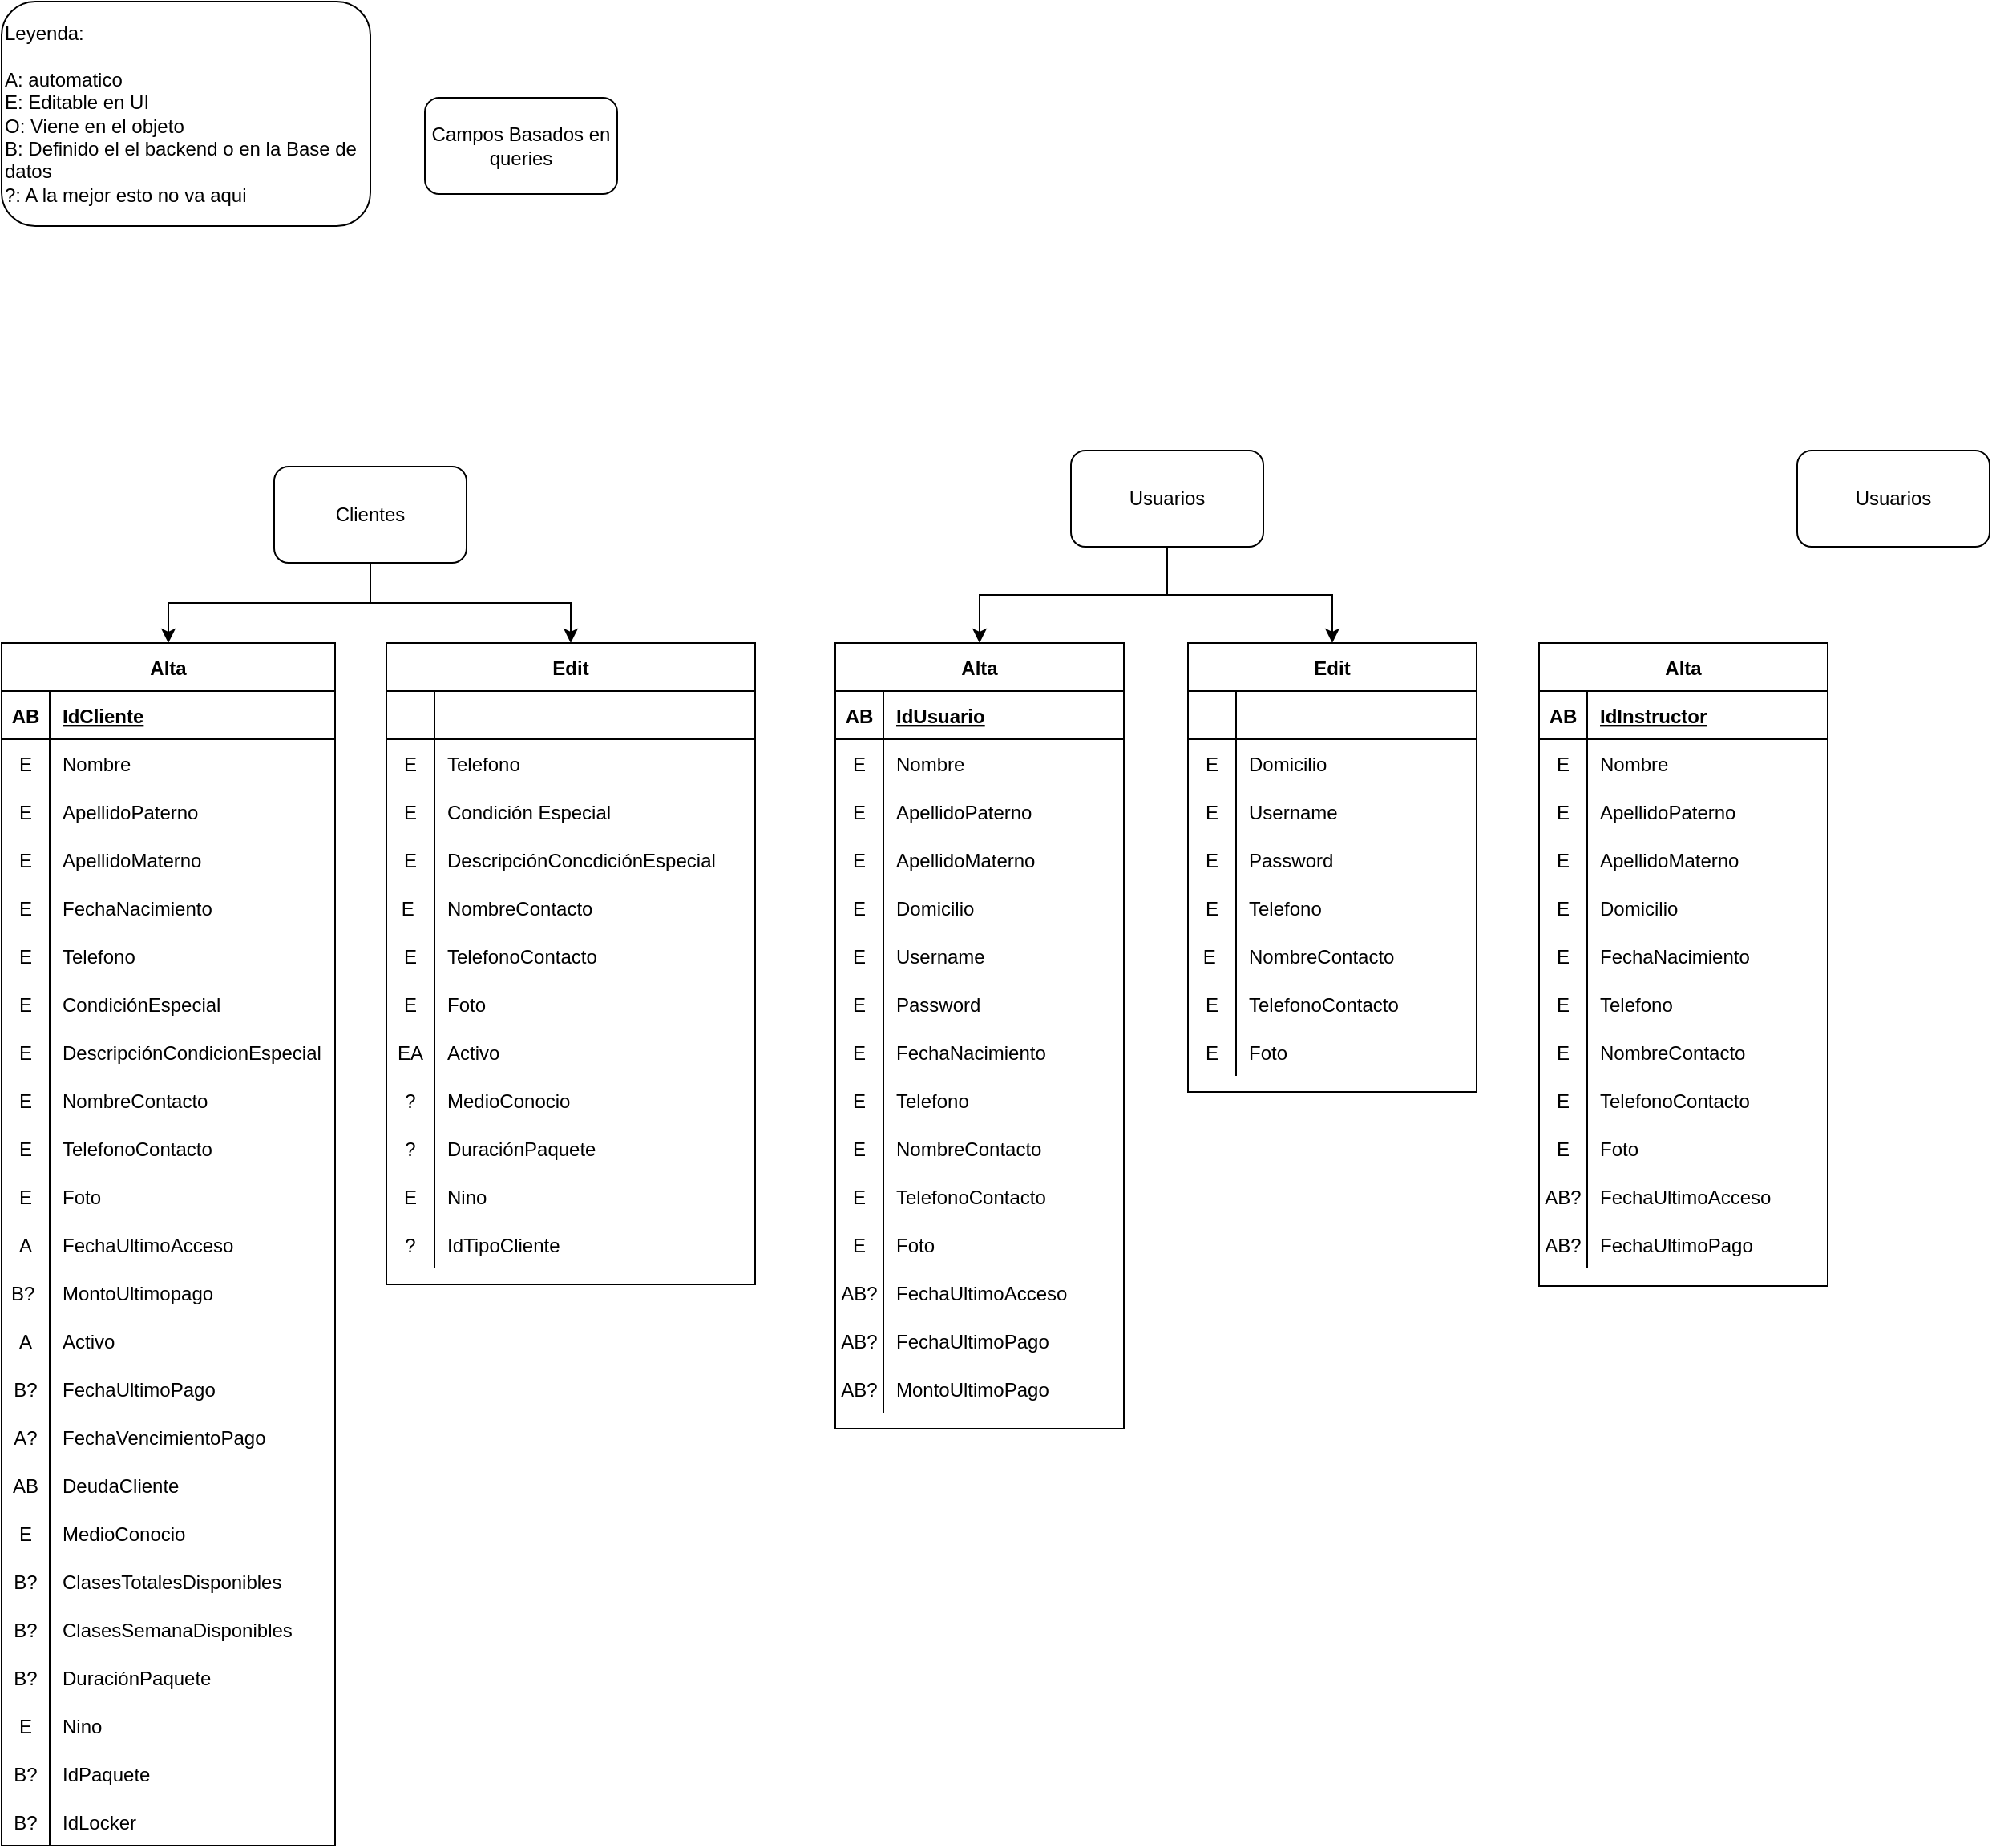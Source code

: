 <mxfile version="15.8.4" type="device"><diagram id="23iRSUPoRavnBvh4doch" name="Page-1"><mxGraphModel dx="318" dy="1867" grid="1" gridSize="10" guides="1" tooltips="1" connect="1" arrows="1" fold="1" page="1" pageScale="1" pageWidth="827" pageHeight="1169" math="0" shadow="0"><root><mxCell id="0"/><mxCell id="1" parent="0"/><mxCell id="Qpry7oJSoQvip4BfbvUR-35" value="Leyenda:&lt;br&gt;&lt;br&gt;A: automatico&lt;br&gt;E: Editable en UI&lt;br&gt;O: Viene en el objeto&lt;br&gt;B: Definido el el backend o en la Base de datos&lt;br&gt;?: A la mejor esto no va aqui" style="rounded=1;whiteSpace=wrap;html=1;align=left;" parent="1" vertex="1"><mxGeometry x="40" y="-320" width="230" height="140" as="geometry"/></mxCell><mxCell id="Qpry7oJSoQvip4BfbvUR-22" value="Alta" style="shape=table;startSize=30;container=1;collapsible=1;childLayout=tableLayout;fixedRows=1;rowLines=0;fontStyle=1;align=center;resizeLast=1;" parent="1" vertex="1"><mxGeometry x="40" y="80" width="208" height="750" as="geometry"/></mxCell><mxCell id="Qpry7oJSoQvip4BfbvUR-23" value="" style="shape=partialRectangle;collapsible=0;dropTarget=0;pointerEvents=0;fillColor=none;top=0;left=0;bottom=1;right=0;points=[[0,0.5],[1,0.5]];portConstraint=eastwest;" parent="Qpry7oJSoQvip4BfbvUR-22" vertex="1"><mxGeometry y="30" width="208" height="30" as="geometry"/></mxCell><mxCell id="Qpry7oJSoQvip4BfbvUR-24" value="AB" style="shape=partialRectangle;connectable=0;fillColor=none;top=0;left=0;bottom=0;right=0;fontStyle=1;overflow=hidden;" parent="Qpry7oJSoQvip4BfbvUR-23" vertex="1"><mxGeometry width="30" height="30" as="geometry"><mxRectangle width="30" height="30" as="alternateBounds"/></mxGeometry></mxCell><mxCell id="Qpry7oJSoQvip4BfbvUR-25" value="IdCliente" style="shape=partialRectangle;connectable=0;fillColor=none;top=0;left=0;bottom=0;right=0;align=left;spacingLeft=6;fontStyle=5;overflow=hidden;" parent="Qpry7oJSoQvip4BfbvUR-23" vertex="1"><mxGeometry x="30" width="178" height="30" as="geometry"><mxRectangle width="178" height="30" as="alternateBounds"/></mxGeometry></mxCell><mxCell id="Qpry7oJSoQvip4BfbvUR-26" value="" style="shape=partialRectangle;collapsible=0;dropTarget=0;pointerEvents=0;fillColor=none;top=0;left=0;bottom=0;right=0;points=[[0,0.5],[1,0.5]];portConstraint=eastwest;" parent="Qpry7oJSoQvip4BfbvUR-22" vertex="1"><mxGeometry y="60" width="208" height="30" as="geometry"/></mxCell><mxCell id="Qpry7oJSoQvip4BfbvUR-27" value="E" style="shape=partialRectangle;connectable=0;fillColor=none;top=0;left=0;bottom=0;right=0;editable=1;overflow=hidden;" parent="Qpry7oJSoQvip4BfbvUR-26" vertex="1"><mxGeometry width="30" height="30" as="geometry"><mxRectangle width="30" height="30" as="alternateBounds"/></mxGeometry></mxCell><mxCell id="Qpry7oJSoQvip4BfbvUR-28" value="Nombre" style="shape=partialRectangle;connectable=0;fillColor=none;top=0;left=0;bottom=0;right=0;align=left;spacingLeft=6;overflow=hidden;" parent="Qpry7oJSoQvip4BfbvUR-26" vertex="1"><mxGeometry x="30" width="178" height="30" as="geometry"><mxRectangle width="178" height="30" as="alternateBounds"/></mxGeometry></mxCell><mxCell id="Qpry7oJSoQvip4BfbvUR-29" value="" style="shape=partialRectangle;collapsible=0;dropTarget=0;pointerEvents=0;fillColor=none;top=0;left=0;bottom=0;right=0;points=[[0,0.5],[1,0.5]];portConstraint=eastwest;" parent="Qpry7oJSoQvip4BfbvUR-22" vertex="1"><mxGeometry y="90" width="208" height="30" as="geometry"/></mxCell><mxCell id="Qpry7oJSoQvip4BfbvUR-30" value="E" style="shape=partialRectangle;connectable=0;fillColor=none;top=0;left=0;bottom=0;right=0;editable=1;overflow=hidden;" parent="Qpry7oJSoQvip4BfbvUR-29" vertex="1"><mxGeometry width="30" height="30" as="geometry"><mxRectangle width="30" height="30" as="alternateBounds"/></mxGeometry></mxCell><mxCell id="Qpry7oJSoQvip4BfbvUR-31" value="ApellidoPaterno" style="shape=partialRectangle;connectable=0;fillColor=none;top=0;left=0;bottom=0;right=0;align=left;spacingLeft=6;overflow=hidden;" parent="Qpry7oJSoQvip4BfbvUR-29" vertex="1"><mxGeometry x="30" width="178" height="30" as="geometry"><mxRectangle width="178" height="30" as="alternateBounds"/></mxGeometry></mxCell><mxCell id="Qpry7oJSoQvip4BfbvUR-32" value="" style="shape=partialRectangle;collapsible=0;dropTarget=0;pointerEvents=0;fillColor=none;top=0;left=0;bottom=0;right=0;points=[[0,0.5],[1,0.5]];portConstraint=eastwest;" parent="Qpry7oJSoQvip4BfbvUR-22" vertex="1"><mxGeometry y="120" width="208" height="30" as="geometry"/></mxCell><mxCell id="Qpry7oJSoQvip4BfbvUR-33" value="E" style="shape=partialRectangle;connectable=0;fillColor=none;top=0;left=0;bottom=0;right=0;editable=1;overflow=hidden;" parent="Qpry7oJSoQvip4BfbvUR-32" vertex="1"><mxGeometry width="30" height="30" as="geometry"><mxRectangle width="30" height="30" as="alternateBounds"/></mxGeometry></mxCell><mxCell id="Qpry7oJSoQvip4BfbvUR-34" value="ApellidoMaterno" style="shape=partialRectangle;connectable=0;fillColor=none;top=0;left=0;bottom=0;right=0;align=left;spacingLeft=6;overflow=hidden;" parent="Qpry7oJSoQvip4BfbvUR-32" vertex="1"><mxGeometry x="30" width="178" height="30" as="geometry"><mxRectangle width="178" height="30" as="alternateBounds"/></mxGeometry></mxCell><mxCell id="Qpry7oJSoQvip4BfbvUR-93" style="shape=partialRectangle;collapsible=0;dropTarget=0;pointerEvents=0;fillColor=none;top=0;left=0;bottom=0;right=0;points=[[0,0.5],[1,0.5]];portConstraint=eastwest;" parent="Qpry7oJSoQvip4BfbvUR-22" vertex="1"><mxGeometry y="150" width="208" height="30" as="geometry"/></mxCell><mxCell id="Qpry7oJSoQvip4BfbvUR-94" value="E" style="shape=partialRectangle;connectable=0;fillColor=none;top=0;left=0;bottom=0;right=0;editable=1;overflow=hidden;" parent="Qpry7oJSoQvip4BfbvUR-93" vertex="1"><mxGeometry width="30" height="30" as="geometry"><mxRectangle width="30" height="30" as="alternateBounds"/></mxGeometry></mxCell><mxCell id="Qpry7oJSoQvip4BfbvUR-95" value="FechaNacimiento" style="shape=partialRectangle;connectable=0;fillColor=none;top=0;left=0;bottom=0;right=0;align=left;spacingLeft=6;overflow=hidden;" parent="Qpry7oJSoQvip4BfbvUR-93" vertex="1"><mxGeometry x="30" width="178" height="30" as="geometry"><mxRectangle width="178" height="30" as="alternateBounds"/></mxGeometry></mxCell><mxCell id="Qpry7oJSoQvip4BfbvUR-96" style="shape=partialRectangle;collapsible=0;dropTarget=0;pointerEvents=0;fillColor=none;top=0;left=0;bottom=0;right=0;points=[[0,0.5],[1,0.5]];portConstraint=eastwest;" parent="Qpry7oJSoQvip4BfbvUR-22" vertex="1"><mxGeometry y="180" width="208" height="30" as="geometry"/></mxCell><mxCell id="Qpry7oJSoQvip4BfbvUR-97" value="E" style="shape=partialRectangle;connectable=0;fillColor=none;top=0;left=0;bottom=0;right=0;editable=1;overflow=hidden;" parent="Qpry7oJSoQvip4BfbvUR-96" vertex="1"><mxGeometry width="30" height="30" as="geometry"><mxRectangle width="30" height="30" as="alternateBounds"/></mxGeometry></mxCell><mxCell id="Qpry7oJSoQvip4BfbvUR-98" value="Telefono" style="shape=partialRectangle;connectable=0;fillColor=none;top=0;left=0;bottom=0;right=0;align=left;spacingLeft=6;overflow=hidden;" parent="Qpry7oJSoQvip4BfbvUR-96" vertex="1"><mxGeometry x="30" width="178" height="30" as="geometry"><mxRectangle width="178" height="30" as="alternateBounds"/></mxGeometry></mxCell><mxCell id="Qpry7oJSoQvip4BfbvUR-102" style="shape=partialRectangle;collapsible=0;dropTarget=0;pointerEvents=0;fillColor=none;top=0;left=0;bottom=0;right=0;points=[[0,0.5],[1,0.5]];portConstraint=eastwest;" parent="Qpry7oJSoQvip4BfbvUR-22" vertex="1"><mxGeometry y="210" width="208" height="30" as="geometry"/></mxCell><mxCell id="Qpry7oJSoQvip4BfbvUR-103" value="E" style="shape=partialRectangle;connectable=0;fillColor=none;top=0;left=0;bottom=0;right=0;editable=1;overflow=hidden;" parent="Qpry7oJSoQvip4BfbvUR-102" vertex="1"><mxGeometry width="30" height="30" as="geometry"><mxRectangle width="30" height="30" as="alternateBounds"/></mxGeometry></mxCell><mxCell id="Qpry7oJSoQvip4BfbvUR-104" value="CondiciónEspecial" style="shape=partialRectangle;connectable=0;fillColor=none;top=0;left=0;bottom=0;right=0;align=left;spacingLeft=6;overflow=hidden;" parent="Qpry7oJSoQvip4BfbvUR-102" vertex="1"><mxGeometry x="30" width="178" height="30" as="geometry"><mxRectangle width="178" height="30" as="alternateBounds"/></mxGeometry></mxCell><mxCell id="Qpry7oJSoQvip4BfbvUR-105" style="shape=partialRectangle;collapsible=0;dropTarget=0;pointerEvents=0;fillColor=none;top=0;left=0;bottom=0;right=0;points=[[0,0.5],[1,0.5]];portConstraint=eastwest;" parent="Qpry7oJSoQvip4BfbvUR-22" vertex="1"><mxGeometry y="240" width="208" height="30" as="geometry"/></mxCell><mxCell id="Qpry7oJSoQvip4BfbvUR-106" value="E" style="shape=partialRectangle;connectable=0;fillColor=none;top=0;left=0;bottom=0;right=0;editable=1;overflow=hidden;" parent="Qpry7oJSoQvip4BfbvUR-105" vertex="1"><mxGeometry width="30" height="30" as="geometry"><mxRectangle width="30" height="30" as="alternateBounds"/></mxGeometry></mxCell><mxCell id="Qpry7oJSoQvip4BfbvUR-107" value="DescripciónCondicionEspecial" style="shape=partialRectangle;connectable=0;fillColor=none;top=0;left=0;bottom=0;right=0;align=left;spacingLeft=6;overflow=hidden;" parent="Qpry7oJSoQvip4BfbvUR-105" vertex="1"><mxGeometry x="30" width="178" height="30" as="geometry"><mxRectangle width="178" height="30" as="alternateBounds"/></mxGeometry></mxCell><mxCell id="Qpry7oJSoQvip4BfbvUR-108" style="shape=partialRectangle;collapsible=0;dropTarget=0;pointerEvents=0;fillColor=none;top=0;left=0;bottom=0;right=0;points=[[0,0.5],[1,0.5]];portConstraint=eastwest;" parent="Qpry7oJSoQvip4BfbvUR-22" vertex="1"><mxGeometry y="270" width="208" height="30" as="geometry"/></mxCell><mxCell id="Qpry7oJSoQvip4BfbvUR-109" value="E" style="shape=partialRectangle;connectable=0;fillColor=none;top=0;left=0;bottom=0;right=0;editable=1;overflow=hidden;" parent="Qpry7oJSoQvip4BfbvUR-108" vertex="1"><mxGeometry width="30" height="30" as="geometry"><mxRectangle width="30" height="30" as="alternateBounds"/></mxGeometry></mxCell><mxCell id="Qpry7oJSoQvip4BfbvUR-110" value="NombreContacto " style="shape=partialRectangle;connectable=0;fillColor=none;top=0;left=0;bottom=0;right=0;align=left;spacingLeft=6;overflow=hidden;" parent="Qpry7oJSoQvip4BfbvUR-108" vertex="1"><mxGeometry x="30" width="178" height="30" as="geometry"><mxRectangle width="178" height="30" as="alternateBounds"/></mxGeometry></mxCell><mxCell id="Qpry7oJSoQvip4BfbvUR-111" style="shape=partialRectangle;collapsible=0;dropTarget=0;pointerEvents=0;fillColor=none;top=0;left=0;bottom=0;right=0;points=[[0,0.5],[1,0.5]];portConstraint=eastwest;" parent="Qpry7oJSoQvip4BfbvUR-22" vertex="1"><mxGeometry y="300" width="208" height="30" as="geometry"/></mxCell><mxCell id="Qpry7oJSoQvip4BfbvUR-112" value="E" style="shape=partialRectangle;connectable=0;fillColor=none;top=0;left=0;bottom=0;right=0;editable=1;overflow=hidden;" parent="Qpry7oJSoQvip4BfbvUR-111" vertex="1"><mxGeometry width="30" height="30" as="geometry"><mxRectangle width="30" height="30" as="alternateBounds"/></mxGeometry></mxCell><mxCell id="Qpry7oJSoQvip4BfbvUR-113" value="TelefonoContacto" style="shape=partialRectangle;connectable=0;fillColor=none;top=0;left=0;bottom=0;right=0;align=left;spacingLeft=6;overflow=hidden;" parent="Qpry7oJSoQvip4BfbvUR-111" vertex="1"><mxGeometry x="30" width="178" height="30" as="geometry"><mxRectangle width="178" height="30" as="alternateBounds"/></mxGeometry></mxCell><mxCell id="Qpry7oJSoQvip4BfbvUR-114" style="shape=partialRectangle;collapsible=0;dropTarget=0;pointerEvents=0;fillColor=none;top=0;left=0;bottom=0;right=0;points=[[0,0.5],[1,0.5]];portConstraint=eastwest;" parent="Qpry7oJSoQvip4BfbvUR-22" vertex="1"><mxGeometry y="330" width="208" height="30" as="geometry"/></mxCell><mxCell id="Qpry7oJSoQvip4BfbvUR-115" value="E" style="shape=partialRectangle;connectable=0;fillColor=none;top=0;left=0;bottom=0;right=0;editable=1;overflow=hidden;" parent="Qpry7oJSoQvip4BfbvUR-114" vertex="1"><mxGeometry width="30" height="30" as="geometry"><mxRectangle width="30" height="30" as="alternateBounds"/></mxGeometry></mxCell><mxCell id="Qpry7oJSoQvip4BfbvUR-116" value="Foto" style="shape=partialRectangle;connectable=0;fillColor=none;top=0;left=0;bottom=0;right=0;align=left;spacingLeft=6;overflow=hidden;" parent="Qpry7oJSoQvip4BfbvUR-114" vertex="1"><mxGeometry x="30" width="178" height="30" as="geometry"><mxRectangle width="178" height="30" as="alternateBounds"/></mxGeometry></mxCell><mxCell id="Qpry7oJSoQvip4BfbvUR-117" style="shape=partialRectangle;collapsible=0;dropTarget=0;pointerEvents=0;fillColor=none;top=0;left=0;bottom=0;right=0;points=[[0,0.5],[1,0.5]];portConstraint=eastwest;" parent="Qpry7oJSoQvip4BfbvUR-22" vertex="1"><mxGeometry y="360" width="208" height="30" as="geometry"/></mxCell><mxCell id="Qpry7oJSoQvip4BfbvUR-118" value="A" style="shape=partialRectangle;connectable=0;fillColor=none;top=0;left=0;bottom=0;right=0;editable=1;overflow=hidden;" parent="Qpry7oJSoQvip4BfbvUR-117" vertex="1"><mxGeometry width="30" height="30" as="geometry"><mxRectangle width="30" height="30" as="alternateBounds"/></mxGeometry></mxCell><mxCell id="Qpry7oJSoQvip4BfbvUR-119" value="FechaUltimoAcceso" style="shape=partialRectangle;connectable=0;fillColor=none;top=0;left=0;bottom=0;right=0;align=left;spacingLeft=6;overflow=hidden;" parent="Qpry7oJSoQvip4BfbvUR-117" vertex="1"><mxGeometry x="30" width="178" height="30" as="geometry"><mxRectangle width="178" height="30" as="alternateBounds"/></mxGeometry></mxCell><mxCell id="Qpry7oJSoQvip4BfbvUR-120" style="shape=partialRectangle;collapsible=0;dropTarget=0;pointerEvents=0;fillColor=none;top=0;left=0;bottom=0;right=0;points=[[0,0.5],[1,0.5]];portConstraint=eastwest;" parent="Qpry7oJSoQvip4BfbvUR-22" vertex="1"><mxGeometry y="390" width="208" height="30" as="geometry"/></mxCell><mxCell id="Qpry7oJSoQvip4BfbvUR-121" value="B? " style="shape=partialRectangle;connectable=0;fillColor=none;top=0;left=0;bottom=0;right=0;editable=1;overflow=hidden;" parent="Qpry7oJSoQvip4BfbvUR-120" vertex="1"><mxGeometry width="30" height="30" as="geometry"><mxRectangle width="30" height="30" as="alternateBounds"/></mxGeometry></mxCell><mxCell id="Qpry7oJSoQvip4BfbvUR-122" value="MontoUltimopago" style="shape=partialRectangle;connectable=0;fillColor=none;top=0;left=0;bottom=0;right=0;align=left;spacingLeft=6;overflow=hidden;" parent="Qpry7oJSoQvip4BfbvUR-120" vertex="1"><mxGeometry x="30" width="178" height="30" as="geometry"><mxRectangle width="178" height="30" as="alternateBounds"/></mxGeometry></mxCell><mxCell id="Qpry7oJSoQvip4BfbvUR-123" style="shape=partialRectangle;collapsible=0;dropTarget=0;pointerEvents=0;fillColor=none;top=0;left=0;bottom=0;right=0;points=[[0,0.5],[1,0.5]];portConstraint=eastwest;" parent="Qpry7oJSoQvip4BfbvUR-22" vertex="1"><mxGeometry y="420" width="208" height="30" as="geometry"/></mxCell><mxCell id="Qpry7oJSoQvip4BfbvUR-124" value="A" style="shape=partialRectangle;connectable=0;fillColor=none;top=0;left=0;bottom=0;right=0;editable=1;overflow=hidden;" parent="Qpry7oJSoQvip4BfbvUR-123" vertex="1"><mxGeometry width="30" height="30" as="geometry"><mxRectangle width="30" height="30" as="alternateBounds"/></mxGeometry></mxCell><mxCell id="Qpry7oJSoQvip4BfbvUR-125" value="Activo" style="shape=partialRectangle;connectable=0;fillColor=none;top=0;left=0;bottom=0;right=0;align=left;spacingLeft=6;overflow=hidden;" parent="Qpry7oJSoQvip4BfbvUR-123" vertex="1"><mxGeometry x="30" width="178" height="30" as="geometry"><mxRectangle width="178" height="30" as="alternateBounds"/></mxGeometry></mxCell><mxCell id="Qpry7oJSoQvip4BfbvUR-126" style="shape=partialRectangle;collapsible=0;dropTarget=0;pointerEvents=0;fillColor=none;top=0;left=0;bottom=0;right=0;points=[[0,0.5],[1,0.5]];portConstraint=eastwest;" parent="Qpry7oJSoQvip4BfbvUR-22" vertex="1"><mxGeometry y="450" width="208" height="30" as="geometry"/></mxCell><mxCell id="Qpry7oJSoQvip4BfbvUR-127" value="B?" style="shape=partialRectangle;connectable=0;fillColor=none;top=0;left=0;bottom=0;right=0;editable=1;overflow=hidden;" parent="Qpry7oJSoQvip4BfbvUR-126" vertex="1"><mxGeometry width="30" height="30" as="geometry"><mxRectangle width="30" height="30" as="alternateBounds"/></mxGeometry></mxCell><mxCell id="Qpry7oJSoQvip4BfbvUR-128" value="FechaUltimoPago" style="shape=partialRectangle;connectable=0;fillColor=none;top=0;left=0;bottom=0;right=0;align=left;spacingLeft=6;overflow=hidden;" parent="Qpry7oJSoQvip4BfbvUR-126" vertex="1"><mxGeometry x="30" width="178" height="30" as="geometry"><mxRectangle width="178" height="30" as="alternateBounds"/></mxGeometry></mxCell><mxCell id="Qpry7oJSoQvip4BfbvUR-129" style="shape=partialRectangle;collapsible=0;dropTarget=0;pointerEvents=0;fillColor=none;top=0;left=0;bottom=0;right=0;points=[[0,0.5],[1,0.5]];portConstraint=eastwest;" parent="Qpry7oJSoQvip4BfbvUR-22" vertex="1"><mxGeometry y="480" width="208" height="30" as="geometry"/></mxCell><mxCell id="Qpry7oJSoQvip4BfbvUR-130" value="A?" style="shape=partialRectangle;connectable=0;fillColor=none;top=0;left=0;bottom=0;right=0;editable=1;overflow=hidden;" parent="Qpry7oJSoQvip4BfbvUR-129" vertex="1"><mxGeometry width="30" height="30" as="geometry"><mxRectangle width="30" height="30" as="alternateBounds"/></mxGeometry></mxCell><mxCell id="Qpry7oJSoQvip4BfbvUR-131" value="FechaVencimientoPago" style="shape=partialRectangle;connectable=0;fillColor=none;top=0;left=0;bottom=0;right=0;align=left;spacingLeft=6;overflow=hidden;" parent="Qpry7oJSoQvip4BfbvUR-129" vertex="1"><mxGeometry x="30" width="178" height="30" as="geometry"><mxRectangle width="178" height="30" as="alternateBounds"/></mxGeometry></mxCell><mxCell id="Qpry7oJSoQvip4BfbvUR-132" style="shape=partialRectangle;collapsible=0;dropTarget=0;pointerEvents=0;fillColor=none;top=0;left=0;bottom=0;right=0;points=[[0,0.5],[1,0.5]];portConstraint=eastwest;" parent="Qpry7oJSoQvip4BfbvUR-22" vertex="1"><mxGeometry y="510" width="208" height="30" as="geometry"/></mxCell><mxCell id="Qpry7oJSoQvip4BfbvUR-133" value="AB" style="shape=partialRectangle;connectable=0;fillColor=none;top=0;left=0;bottom=0;right=0;editable=1;overflow=hidden;" parent="Qpry7oJSoQvip4BfbvUR-132" vertex="1"><mxGeometry width="30" height="30" as="geometry"><mxRectangle width="30" height="30" as="alternateBounds"/></mxGeometry></mxCell><mxCell id="Qpry7oJSoQvip4BfbvUR-134" value="DeudaCliente" style="shape=partialRectangle;connectable=0;fillColor=none;top=0;left=0;bottom=0;right=0;align=left;spacingLeft=6;overflow=hidden;" parent="Qpry7oJSoQvip4BfbvUR-132" vertex="1"><mxGeometry x="30" width="178" height="30" as="geometry"><mxRectangle width="178" height="30" as="alternateBounds"/></mxGeometry></mxCell><mxCell id="Qpry7oJSoQvip4BfbvUR-135" style="shape=partialRectangle;collapsible=0;dropTarget=0;pointerEvents=0;fillColor=none;top=0;left=0;bottom=0;right=0;points=[[0,0.5],[1,0.5]];portConstraint=eastwest;" parent="Qpry7oJSoQvip4BfbvUR-22" vertex="1"><mxGeometry y="540" width="208" height="30" as="geometry"/></mxCell><mxCell id="Qpry7oJSoQvip4BfbvUR-136" value="E" style="shape=partialRectangle;connectable=0;fillColor=none;top=0;left=0;bottom=0;right=0;editable=1;overflow=hidden;" parent="Qpry7oJSoQvip4BfbvUR-135" vertex="1"><mxGeometry width="30" height="30" as="geometry"><mxRectangle width="30" height="30" as="alternateBounds"/></mxGeometry></mxCell><mxCell id="Qpry7oJSoQvip4BfbvUR-137" value="MedioConocio" style="shape=partialRectangle;connectable=0;fillColor=none;top=0;left=0;bottom=0;right=0;align=left;spacingLeft=6;overflow=hidden;" parent="Qpry7oJSoQvip4BfbvUR-135" vertex="1"><mxGeometry x="30" width="178" height="30" as="geometry"><mxRectangle width="178" height="30" as="alternateBounds"/></mxGeometry></mxCell><mxCell id="Qpry7oJSoQvip4BfbvUR-138" style="shape=partialRectangle;collapsible=0;dropTarget=0;pointerEvents=0;fillColor=none;top=0;left=0;bottom=0;right=0;points=[[0,0.5],[1,0.5]];portConstraint=eastwest;" parent="Qpry7oJSoQvip4BfbvUR-22" vertex="1"><mxGeometry y="570" width="208" height="30" as="geometry"/></mxCell><mxCell id="Qpry7oJSoQvip4BfbvUR-139" value="B?" style="shape=partialRectangle;connectable=0;fillColor=none;top=0;left=0;bottom=0;right=0;editable=1;overflow=hidden;" parent="Qpry7oJSoQvip4BfbvUR-138" vertex="1"><mxGeometry width="30" height="30" as="geometry"><mxRectangle width="30" height="30" as="alternateBounds"/></mxGeometry></mxCell><mxCell id="Qpry7oJSoQvip4BfbvUR-140" value="ClasesTotalesDisponibles" style="shape=partialRectangle;connectable=0;fillColor=none;top=0;left=0;bottom=0;right=0;align=left;spacingLeft=6;overflow=hidden;" parent="Qpry7oJSoQvip4BfbvUR-138" vertex="1"><mxGeometry x="30" width="178" height="30" as="geometry"><mxRectangle width="178" height="30" as="alternateBounds"/></mxGeometry></mxCell><mxCell id="Qpry7oJSoQvip4BfbvUR-141" style="shape=partialRectangle;collapsible=0;dropTarget=0;pointerEvents=0;fillColor=none;top=0;left=0;bottom=0;right=0;points=[[0,0.5],[1,0.5]];portConstraint=eastwest;" parent="Qpry7oJSoQvip4BfbvUR-22" vertex="1"><mxGeometry y="600" width="208" height="30" as="geometry"/></mxCell><mxCell id="Qpry7oJSoQvip4BfbvUR-142" value="B?" style="shape=partialRectangle;connectable=0;fillColor=none;top=0;left=0;bottom=0;right=0;editable=1;overflow=hidden;" parent="Qpry7oJSoQvip4BfbvUR-141" vertex="1"><mxGeometry width="30" height="30" as="geometry"><mxRectangle width="30" height="30" as="alternateBounds"/></mxGeometry></mxCell><mxCell id="Qpry7oJSoQvip4BfbvUR-143" value="ClasesSemanaDisponibles" style="shape=partialRectangle;connectable=0;fillColor=none;top=0;left=0;bottom=0;right=0;align=left;spacingLeft=6;overflow=hidden;" parent="Qpry7oJSoQvip4BfbvUR-141" vertex="1"><mxGeometry x="30" width="178" height="30" as="geometry"><mxRectangle width="178" height="30" as="alternateBounds"/></mxGeometry></mxCell><mxCell id="Qpry7oJSoQvip4BfbvUR-144" style="shape=partialRectangle;collapsible=0;dropTarget=0;pointerEvents=0;fillColor=none;top=0;left=0;bottom=0;right=0;points=[[0,0.5],[1,0.5]];portConstraint=eastwest;" parent="Qpry7oJSoQvip4BfbvUR-22" vertex="1"><mxGeometry y="630" width="208" height="30" as="geometry"/></mxCell><mxCell id="Qpry7oJSoQvip4BfbvUR-145" value="B?" style="shape=partialRectangle;connectable=0;fillColor=none;top=0;left=0;bottom=0;right=0;editable=1;overflow=hidden;" parent="Qpry7oJSoQvip4BfbvUR-144" vertex="1"><mxGeometry width="30" height="30" as="geometry"><mxRectangle width="30" height="30" as="alternateBounds"/></mxGeometry></mxCell><mxCell id="Qpry7oJSoQvip4BfbvUR-146" value="DuraciónPaquete" style="shape=partialRectangle;connectable=0;fillColor=none;top=0;left=0;bottom=0;right=0;align=left;spacingLeft=6;overflow=hidden;" parent="Qpry7oJSoQvip4BfbvUR-144" vertex="1"><mxGeometry x="30" width="178" height="30" as="geometry"><mxRectangle width="178" height="30" as="alternateBounds"/></mxGeometry></mxCell><mxCell id="Qpry7oJSoQvip4BfbvUR-147" style="shape=partialRectangle;collapsible=0;dropTarget=0;pointerEvents=0;fillColor=none;top=0;left=0;bottom=0;right=0;points=[[0,0.5],[1,0.5]];portConstraint=eastwest;" parent="Qpry7oJSoQvip4BfbvUR-22" vertex="1"><mxGeometry y="660" width="208" height="30" as="geometry"/></mxCell><mxCell id="Qpry7oJSoQvip4BfbvUR-148" value="E" style="shape=partialRectangle;connectable=0;fillColor=none;top=0;left=0;bottom=0;right=0;editable=1;overflow=hidden;" parent="Qpry7oJSoQvip4BfbvUR-147" vertex="1"><mxGeometry width="30" height="30" as="geometry"><mxRectangle width="30" height="30" as="alternateBounds"/></mxGeometry></mxCell><mxCell id="Qpry7oJSoQvip4BfbvUR-149" value="Nino" style="shape=partialRectangle;connectable=0;fillColor=none;top=0;left=0;bottom=0;right=0;align=left;spacingLeft=6;overflow=hidden;" parent="Qpry7oJSoQvip4BfbvUR-147" vertex="1"><mxGeometry x="30" width="178" height="30" as="geometry"><mxRectangle width="178" height="30" as="alternateBounds"/></mxGeometry></mxCell><mxCell id="Qpry7oJSoQvip4BfbvUR-150" style="shape=partialRectangle;collapsible=0;dropTarget=0;pointerEvents=0;fillColor=none;top=0;left=0;bottom=0;right=0;points=[[0,0.5],[1,0.5]];portConstraint=eastwest;" parent="Qpry7oJSoQvip4BfbvUR-22" vertex="1"><mxGeometry y="690" width="208" height="30" as="geometry"/></mxCell><mxCell id="Qpry7oJSoQvip4BfbvUR-151" value="B?" style="shape=partialRectangle;connectable=0;fillColor=none;top=0;left=0;bottom=0;right=0;editable=1;overflow=hidden;" parent="Qpry7oJSoQvip4BfbvUR-150" vertex="1"><mxGeometry width="30" height="30" as="geometry"><mxRectangle width="30" height="30" as="alternateBounds"/></mxGeometry></mxCell><mxCell id="Qpry7oJSoQvip4BfbvUR-152" value="IdPaquete" style="shape=partialRectangle;connectable=0;fillColor=none;top=0;left=0;bottom=0;right=0;align=left;spacingLeft=6;overflow=hidden;" parent="Qpry7oJSoQvip4BfbvUR-150" vertex="1"><mxGeometry x="30" width="178" height="30" as="geometry"><mxRectangle width="178" height="30" as="alternateBounds"/></mxGeometry></mxCell><mxCell id="Qpry7oJSoQvip4BfbvUR-153" style="shape=partialRectangle;collapsible=0;dropTarget=0;pointerEvents=0;fillColor=none;top=0;left=0;bottom=0;right=0;points=[[0,0.5],[1,0.5]];portConstraint=eastwest;" parent="Qpry7oJSoQvip4BfbvUR-22" vertex="1"><mxGeometry y="720" width="208" height="30" as="geometry"/></mxCell><mxCell id="Qpry7oJSoQvip4BfbvUR-154" value="B?" style="shape=partialRectangle;connectable=0;fillColor=none;top=0;left=0;bottom=0;right=0;editable=1;overflow=hidden;" parent="Qpry7oJSoQvip4BfbvUR-153" vertex="1"><mxGeometry width="30" height="30" as="geometry"><mxRectangle width="30" height="30" as="alternateBounds"/></mxGeometry></mxCell><mxCell id="Qpry7oJSoQvip4BfbvUR-155" value="IdLocker" style="shape=partialRectangle;connectable=0;fillColor=none;top=0;left=0;bottom=0;right=0;align=left;spacingLeft=6;overflow=hidden;" parent="Qpry7oJSoQvip4BfbvUR-153" vertex="1"><mxGeometry x="30" width="178" height="30" as="geometry"><mxRectangle width="178" height="30" as="alternateBounds"/></mxGeometry></mxCell><mxCell id="Qpry7oJSoQvip4BfbvUR-156" value="Edit" style="shape=table;startSize=30;container=1;collapsible=1;childLayout=tableLayout;fixedRows=1;rowLines=0;fontStyle=1;align=center;resizeLast=1;" parent="1" vertex="1"><mxGeometry x="280" y="80" width="230" height="400" as="geometry"/></mxCell><mxCell id="Qpry7oJSoQvip4BfbvUR-157" value="" style="shape=partialRectangle;collapsible=0;dropTarget=0;pointerEvents=0;fillColor=none;top=0;left=0;bottom=1;right=0;points=[[0,0.5],[1,0.5]];portConstraint=eastwest;" parent="Qpry7oJSoQvip4BfbvUR-156" vertex="1"><mxGeometry y="30" width="230" height="30" as="geometry"/></mxCell><mxCell id="Qpry7oJSoQvip4BfbvUR-158" value="" style="shape=partialRectangle;connectable=0;fillColor=none;top=0;left=0;bottom=0;right=0;fontStyle=1;overflow=hidden;" parent="Qpry7oJSoQvip4BfbvUR-157" vertex="1"><mxGeometry width="30" height="30" as="geometry"><mxRectangle width="30" height="30" as="alternateBounds"/></mxGeometry></mxCell><mxCell id="Qpry7oJSoQvip4BfbvUR-159" value="" style="shape=partialRectangle;connectable=0;fillColor=none;top=0;left=0;bottom=0;right=0;align=left;spacingLeft=6;fontStyle=5;overflow=hidden;" parent="Qpry7oJSoQvip4BfbvUR-157" vertex="1"><mxGeometry x="30" width="200" height="30" as="geometry"><mxRectangle width="200" height="30" as="alternateBounds"/></mxGeometry></mxCell><mxCell id="Qpry7oJSoQvip4BfbvUR-160" value="" style="shape=partialRectangle;collapsible=0;dropTarget=0;pointerEvents=0;fillColor=none;top=0;left=0;bottom=0;right=0;points=[[0,0.5],[1,0.5]];portConstraint=eastwest;" parent="Qpry7oJSoQvip4BfbvUR-156" vertex="1"><mxGeometry y="60" width="230" height="30" as="geometry"/></mxCell><mxCell id="Qpry7oJSoQvip4BfbvUR-161" value="E" style="shape=partialRectangle;connectable=0;fillColor=none;top=0;left=0;bottom=0;right=0;editable=1;overflow=hidden;" parent="Qpry7oJSoQvip4BfbvUR-160" vertex="1"><mxGeometry width="30" height="30" as="geometry"><mxRectangle width="30" height="30" as="alternateBounds"/></mxGeometry></mxCell><mxCell id="Qpry7oJSoQvip4BfbvUR-162" value="Telefono" style="shape=partialRectangle;connectable=0;fillColor=none;top=0;left=0;bottom=0;right=0;align=left;spacingLeft=6;overflow=hidden;" parent="Qpry7oJSoQvip4BfbvUR-160" vertex="1"><mxGeometry x="30" width="200" height="30" as="geometry"><mxRectangle width="200" height="30" as="alternateBounds"/></mxGeometry></mxCell><mxCell id="Qpry7oJSoQvip4BfbvUR-163" value="" style="shape=partialRectangle;collapsible=0;dropTarget=0;pointerEvents=0;fillColor=none;top=0;left=0;bottom=0;right=0;points=[[0,0.5],[1,0.5]];portConstraint=eastwest;" parent="Qpry7oJSoQvip4BfbvUR-156" vertex="1"><mxGeometry y="90" width="230" height="30" as="geometry"/></mxCell><mxCell id="Qpry7oJSoQvip4BfbvUR-164" value="E" style="shape=partialRectangle;connectable=0;fillColor=none;top=0;left=0;bottom=0;right=0;editable=1;overflow=hidden;" parent="Qpry7oJSoQvip4BfbvUR-163" vertex="1"><mxGeometry width="30" height="30" as="geometry"><mxRectangle width="30" height="30" as="alternateBounds"/></mxGeometry></mxCell><mxCell id="Qpry7oJSoQvip4BfbvUR-165" value="Condición Especial" style="shape=partialRectangle;connectable=0;fillColor=none;top=0;left=0;bottom=0;right=0;align=left;spacingLeft=6;overflow=hidden;" parent="Qpry7oJSoQvip4BfbvUR-163" vertex="1"><mxGeometry x="30" width="200" height="30" as="geometry"><mxRectangle width="200" height="30" as="alternateBounds"/></mxGeometry></mxCell><mxCell id="Qpry7oJSoQvip4BfbvUR-166" value="" style="shape=partialRectangle;collapsible=0;dropTarget=0;pointerEvents=0;fillColor=none;top=0;left=0;bottom=0;right=0;points=[[0,0.5],[1,0.5]];portConstraint=eastwest;" parent="Qpry7oJSoQvip4BfbvUR-156" vertex="1"><mxGeometry y="120" width="230" height="30" as="geometry"/></mxCell><mxCell id="Qpry7oJSoQvip4BfbvUR-167" value="E" style="shape=partialRectangle;connectable=0;fillColor=none;top=0;left=0;bottom=0;right=0;editable=1;overflow=hidden;" parent="Qpry7oJSoQvip4BfbvUR-166" vertex="1"><mxGeometry width="30" height="30" as="geometry"><mxRectangle width="30" height="30" as="alternateBounds"/></mxGeometry></mxCell><mxCell id="Qpry7oJSoQvip4BfbvUR-168" value="DescripciónConcdiciónEspecial" style="shape=partialRectangle;connectable=0;fillColor=none;top=0;left=0;bottom=0;right=0;align=left;spacingLeft=6;overflow=hidden;" parent="Qpry7oJSoQvip4BfbvUR-166" vertex="1"><mxGeometry x="30" width="200" height="30" as="geometry"><mxRectangle width="200" height="30" as="alternateBounds"/></mxGeometry></mxCell><mxCell id="egPGIjWAYtsj55s4RHjU-1" style="shape=partialRectangle;collapsible=0;dropTarget=0;pointerEvents=0;fillColor=none;top=0;left=0;bottom=0;right=0;points=[[0,0.5],[1,0.5]];portConstraint=eastwest;" parent="Qpry7oJSoQvip4BfbvUR-156" vertex="1"><mxGeometry y="150" width="230" height="30" as="geometry"/></mxCell><mxCell id="egPGIjWAYtsj55s4RHjU-2" value="E " style="shape=partialRectangle;connectable=0;fillColor=none;top=0;left=0;bottom=0;right=0;editable=1;overflow=hidden;" parent="egPGIjWAYtsj55s4RHjU-1" vertex="1"><mxGeometry width="30" height="30" as="geometry"><mxRectangle width="30" height="30" as="alternateBounds"/></mxGeometry></mxCell><mxCell id="egPGIjWAYtsj55s4RHjU-3" value="NombreContacto" style="shape=partialRectangle;connectable=0;fillColor=none;top=0;left=0;bottom=0;right=0;align=left;spacingLeft=6;overflow=hidden;" parent="egPGIjWAYtsj55s4RHjU-1" vertex="1"><mxGeometry x="30" width="200" height="30" as="geometry"><mxRectangle width="200" height="30" as="alternateBounds"/></mxGeometry></mxCell><mxCell id="egPGIjWAYtsj55s4RHjU-4" style="shape=partialRectangle;collapsible=0;dropTarget=0;pointerEvents=0;fillColor=none;top=0;left=0;bottom=0;right=0;points=[[0,0.5],[1,0.5]];portConstraint=eastwest;" parent="Qpry7oJSoQvip4BfbvUR-156" vertex="1"><mxGeometry y="180" width="230" height="30" as="geometry"/></mxCell><mxCell id="egPGIjWAYtsj55s4RHjU-5" value="E" style="shape=partialRectangle;connectable=0;fillColor=none;top=0;left=0;bottom=0;right=0;editable=1;overflow=hidden;" parent="egPGIjWAYtsj55s4RHjU-4" vertex="1"><mxGeometry width="30" height="30" as="geometry"><mxRectangle width="30" height="30" as="alternateBounds"/></mxGeometry></mxCell><mxCell id="egPGIjWAYtsj55s4RHjU-6" value="TelefonoContacto" style="shape=partialRectangle;connectable=0;fillColor=none;top=0;left=0;bottom=0;right=0;align=left;spacingLeft=6;overflow=hidden;" parent="egPGIjWAYtsj55s4RHjU-4" vertex="1"><mxGeometry x="30" width="200" height="30" as="geometry"><mxRectangle width="200" height="30" as="alternateBounds"/></mxGeometry></mxCell><mxCell id="egPGIjWAYtsj55s4RHjU-25" style="shape=partialRectangle;collapsible=0;dropTarget=0;pointerEvents=0;fillColor=none;top=0;left=0;bottom=0;right=0;points=[[0,0.5],[1,0.5]];portConstraint=eastwest;" parent="Qpry7oJSoQvip4BfbvUR-156" vertex="1"><mxGeometry y="210" width="230" height="30" as="geometry"/></mxCell><mxCell id="egPGIjWAYtsj55s4RHjU-26" value="E" style="shape=partialRectangle;connectable=0;fillColor=none;top=0;left=0;bottom=0;right=0;editable=1;overflow=hidden;" parent="egPGIjWAYtsj55s4RHjU-25" vertex="1"><mxGeometry width="30" height="30" as="geometry"><mxRectangle width="30" height="30" as="alternateBounds"/></mxGeometry></mxCell><mxCell id="egPGIjWAYtsj55s4RHjU-27" value="Foto" style="shape=partialRectangle;connectable=0;fillColor=none;top=0;left=0;bottom=0;right=0;align=left;spacingLeft=6;overflow=hidden;" parent="egPGIjWAYtsj55s4RHjU-25" vertex="1"><mxGeometry x="30" width="200" height="30" as="geometry"><mxRectangle width="200" height="30" as="alternateBounds"/></mxGeometry></mxCell><mxCell id="egPGIjWAYtsj55s4RHjU-7" style="shape=partialRectangle;collapsible=0;dropTarget=0;pointerEvents=0;fillColor=none;top=0;left=0;bottom=0;right=0;points=[[0,0.5],[1,0.5]];portConstraint=eastwest;" parent="Qpry7oJSoQvip4BfbvUR-156" vertex="1"><mxGeometry y="240" width="230" height="30" as="geometry"/></mxCell><mxCell id="egPGIjWAYtsj55s4RHjU-8" value="EA" style="shape=partialRectangle;connectable=0;fillColor=none;top=0;left=0;bottom=0;right=0;editable=1;overflow=hidden;" parent="egPGIjWAYtsj55s4RHjU-7" vertex="1"><mxGeometry width="30" height="30" as="geometry"><mxRectangle width="30" height="30" as="alternateBounds"/></mxGeometry></mxCell><mxCell id="egPGIjWAYtsj55s4RHjU-9" value="Activo" style="shape=partialRectangle;connectable=0;fillColor=none;top=0;left=0;bottom=0;right=0;align=left;spacingLeft=6;overflow=hidden;" parent="egPGIjWAYtsj55s4RHjU-7" vertex="1"><mxGeometry x="30" width="200" height="30" as="geometry"><mxRectangle width="200" height="30" as="alternateBounds"/></mxGeometry></mxCell><mxCell id="egPGIjWAYtsj55s4RHjU-10" style="shape=partialRectangle;collapsible=0;dropTarget=0;pointerEvents=0;fillColor=none;top=0;left=0;bottom=0;right=0;points=[[0,0.5],[1,0.5]];portConstraint=eastwest;" parent="Qpry7oJSoQvip4BfbvUR-156" vertex="1"><mxGeometry y="270" width="230" height="30" as="geometry"/></mxCell><mxCell id="egPGIjWAYtsj55s4RHjU-11" value="?" style="shape=partialRectangle;connectable=0;fillColor=none;top=0;left=0;bottom=0;right=0;editable=1;overflow=hidden;" parent="egPGIjWAYtsj55s4RHjU-10" vertex="1"><mxGeometry width="30" height="30" as="geometry"><mxRectangle width="30" height="30" as="alternateBounds"/></mxGeometry></mxCell><mxCell id="egPGIjWAYtsj55s4RHjU-12" value="MedioConocio" style="shape=partialRectangle;connectable=0;fillColor=none;top=0;left=0;bottom=0;right=0;align=left;spacingLeft=6;overflow=hidden;" parent="egPGIjWAYtsj55s4RHjU-10" vertex="1"><mxGeometry x="30" width="200" height="30" as="geometry"><mxRectangle width="200" height="30" as="alternateBounds"/></mxGeometry></mxCell><mxCell id="egPGIjWAYtsj55s4RHjU-13" style="shape=partialRectangle;collapsible=0;dropTarget=0;pointerEvents=0;fillColor=none;top=0;left=0;bottom=0;right=0;points=[[0,0.5],[1,0.5]];portConstraint=eastwest;" parent="Qpry7oJSoQvip4BfbvUR-156" vertex="1"><mxGeometry y="300" width="230" height="30" as="geometry"/></mxCell><mxCell id="egPGIjWAYtsj55s4RHjU-14" value="?" style="shape=partialRectangle;connectable=0;fillColor=none;top=0;left=0;bottom=0;right=0;editable=1;overflow=hidden;" parent="egPGIjWAYtsj55s4RHjU-13" vertex="1"><mxGeometry width="30" height="30" as="geometry"><mxRectangle width="30" height="30" as="alternateBounds"/></mxGeometry></mxCell><mxCell id="egPGIjWAYtsj55s4RHjU-15" value="DuraciónPaquete" style="shape=partialRectangle;connectable=0;fillColor=none;top=0;left=0;bottom=0;right=0;align=left;spacingLeft=6;overflow=hidden;" parent="egPGIjWAYtsj55s4RHjU-13" vertex="1"><mxGeometry x="30" width="200" height="30" as="geometry"><mxRectangle width="200" height="30" as="alternateBounds"/></mxGeometry></mxCell><mxCell id="egPGIjWAYtsj55s4RHjU-28" style="shape=partialRectangle;collapsible=0;dropTarget=0;pointerEvents=0;fillColor=none;top=0;left=0;bottom=0;right=0;points=[[0,0.5],[1,0.5]];portConstraint=eastwest;" parent="Qpry7oJSoQvip4BfbvUR-156" vertex="1"><mxGeometry y="330" width="230" height="30" as="geometry"/></mxCell><mxCell id="egPGIjWAYtsj55s4RHjU-29" value="E" style="shape=partialRectangle;connectable=0;fillColor=none;top=0;left=0;bottom=0;right=0;editable=1;overflow=hidden;" parent="egPGIjWAYtsj55s4RHjU-28" vertex="1"><mxGeometry width="30" height="30" as="geometry"><mxRectangle width="30" height="30" as="alternateBounds"/></mxGeometry></mxCell><mxCell id="egPGIjWAYtsj55s4RHjU-30" value="Nino" style="shape=partialRectangle;connectable=0;fillColor=none;top=0;left=0;bottom=0;right=0;align=left;spacingLeft=6;overflow=hidden;" parent="egPGIjWAYtsj55s4RHjU-28" vertex="1"><mxGeometry x="30" width="200" height="30" as="geometry"><mxRectangle width="200" height="30" as="alternateBounds"/></mxGeometry></mxCell><mxCell id="egPGIjWAYtsj55s4RHjU-16" style="shape=partialRectangle;collapsible=0;dropTarget=0;pointerEvents=0;fillColor=none;top=0;left=0;bottom=0;right=0;points=[[0,0.5],[1,0.5]];portConstraint=eastwest;" parent="Qpry7oJSoQvip4BfbvUR-156" vertex="1"><mxGeometry y="360" width="230" height="30" as="geometry"/></mxCell><mxCell id="egPGIjWAYtsj55s4RHjU-17" value="?" style="shape=partialRectangle;connectable=0;fillColor=none;top=0;left=0;bottom=0;right=0;editable=1;overflow=hidden;" parent="egPGIjWAYtsj55s4RHjU-16" vertex="1"><mxGeometry width="30" height="30" as="geometry"><mxRectangle width="30" height="30" as="alternateBounds"/></mxGeometry></mxCell><mxCell id="egPGIjWAYtsj55s4RHjU-18" value="IdTipoCliente" style="shape=partialRectangle;connectable=0;fillColor=none;top=0;left=0;bottom=0;right=0;align=left;spacingLeft=6;overflow=hidden;" parent="egPGIjWAYtsj55s4RHjU-16" vertex="1"><mxGeometry x="30" width="200" height="30" as="geometry"><mxRectangle width="200" height="30" as="alternateBounds"/></mxGeometry></mxCell><mxCell id="Qpry7oJSoQvip4BfbvUR-169" value="Campos Basados en queries" style="rounded=1;whiteSpace=wrap;html=1;" parent="1" vertex="1"><mxGeometry x="304" y="-260" width="120" height="60" as="geometry"/></mxCell><mxCell id="egPGIjWAYtsj55s4RHjU-20" style="edgeStyle=orthogonalEdgeStyle;rounded=0;orthogonalLoop=1;jettySize=auto;html=1;" parent="1" source="egPGIjWAYtsj55s4RHjU-19" target="Qpry7oJSoQvip4BfbvUR-22" edge="1"><mxGeometry relative="1" as="geometry"/></mxCell><mxCell id="egPGIjWAYtsj55s4RHjU-21" style="edgeStyle=orthogonalEdgeStyle;rounded=0;orthogonalLoop=1;jettySize=auto;html=1;" parent="1" source="egPGIjWAYtsj55s4RHjU-19" target="Qpry7oJSoQvip4BfbvUR-156" edge="1"><mxGeometry relative="1" as="geometry"/></mxCell><mxCell id="egPGIjWAYtsj55s4RHjU-19" value="Clientes" style="rounded=1;whiteSpace=wrap;html=1;" parent="1" vertex="1"><mxGeometry x="210" y="-30" width="120" height="60" as="geometry"/></mxCell><mxCell id="egPGIjWAYtsj55s4RHjU-31" value="Alta" style="shape=table;startSize=30;container=1;collapsible=1;childLayout=tableLayout;fixedRows=1;rowLines=0;fontStyle=1;align=center;resizeLast=1;" parent="1" vertex="1"><mxGeometry x="560" y="80" width="180" height="490" as="geometry"/></mxCell><mxCell id="egPGIjWAYtsj55s4RHjU-32" value="" style="shape=partialRectangle;collapsible=0;dropTarget=0;pointerEvents=0;fillColor=none;top=0;left=0;bottom=1;right=0;points=[[0,0.5],[1,0.5]];portConstraint=eastwest;" parent="egPGIjWAYtsj55s4RHjU-31" vertex="1"><mxGeometry y="30" width="180" height="30" as="geometry"/></mxCell><mxCell id="egPGIjWAYtsj55s4RHjU-33" value="AB" style="shape=partialRectangle;connectable=0;fillColor=none;top=0;left=0;bottom=0;right=0;fontStyle=1;overflow=hidden;" parent="egPGIjWAYtsj55s4RHjU-32" vertex="1"><mxGeometry width="30" height="30" as="geometry"><mxRectangle width="30" height="30" as="alternateBounds"/></mxGeometry></mxCell><mxCell id="egPGIjWAYtsj55s4RHjU-34" value="IdUsuario" style="shape=partialRectangle;connectable=0;fillColor=none;top=0;left=0;bottom=0;right=0;align=left;spacingLeft=6;fontStyle=5;overflow=hidden;" parent="egPGIjWAYtsj55s4RHjU-32" vertex="1"><mxGeometry x="30" width="150" height="30" as="geometry"><mxRectangle width="150" height="30" as="alternateBounds"/></mxGeometry></mxCell><mxCell id="egPGIjWAYtsj55s4RHjU-35" value="" style="shape=partialRectangle;collapsible=0;dropTarget=0;pointerEvents=0;fillColor=none;top=0;left=0;bottom=0;right=0;points=[[0,0.5],[1,0.5]];portConstraint=eastwest;" parent="egPGIjWAYtsj55s4RHjU-31" vertex="1"><mxGeometry y="60" width="180" height="30" as="geometry"/></mxCell><mxCell id="egPGIjWAYtsj55s4RHjU-36" value="E" style="shape=partialRectangle;connectable=0;fillColor=none;top=0;left=0;bottom=0;right=0;editable=1;overflow=hidden;" parent="egPGIjWAYtsj55s4RHjU-35" vertex="1"><mxGeometry width="30" height="30" as="geometry"><mxRectangle width="30" height="30" as="alternateBounds"/></mxGeometry></mxCell><mxCell id="egPGIjWAYtsj55s4RHjU-37" value="Nombre" style="shape=partialRectangle;connectable=0;fillColor=none;top=0;left=0;bottom=0;right=0;align=left;spacingLeft=6;overflow=hidden;" parent="egPGIjWAYtsj55s4RHjU-35" vertex="1"><mxGeometry x="30" width="150" height="30" as="geometry"><mxRectangle width="150" height="30" as="alternateBounds"/></mxGeometry></mxCell><mxCell id="egPGIjWAYtsj55s4RHjU-38" value="" style="shape=partialRectangle;collapsible=0;dropTarget=0;pointerEvents=0;fillColor=none;top=0;left=0;bottom=0;right=0;points=[[0,0.5],[1,0.5]];portConstraint=eastwest;" parent="egPGIjWAYtsj55s4RHjU-31" vertex="1"><mxGeometry y="90" width="180" height="30" as="geometry"/></mxCell><mxCell id="egPGIjWAYtsj55s4RHjU-39" value="E" style="shape=partialRectangle;connectable=0;fillColor=none;top=0;left=0;bottom=0;right=0;editable=1;overflow=hidden;" parent="egPGIjWAYtsj55s4RHjU-38" vertex="1"><mxGeometry width="30" height="30" as="geometry"><mxRectangle width="30" height="30" as="alternateBounds"/></mxGeometry></mxCell><mxCell id="egPGIjWAYtsj55s4RHjU-40" value="ApellidoPaterno" style="shape=partialRectangle;connectable=0;fillColor=none;top=0;left=0;bottom=0;right=0;align=left;spacingLeft=6;overflow=hidden;" parent="egPGIjWAYtsj55s4RHjU-38" vertex="1"><mxGeometry x="30" width="150" height="30" as="geometry"><mxRectangle width="150" height="30" as="alternateBounds"/></mxGeometry></mxCell><mxCell id="egPGIjWAYtsj55s4RHjU-41" value="" style="shape=partialRectangle;collapsible=0;dropTarget=0;pointerEvents=0;fillColor=none;top=0;left=0;bottom=0;right=0;points=[[0,0.5],[1,0.5]];portConstraint=eastwest;" parent="egPGIjWAYtsj55s4RHjU-31" vertex="1"><mxGeometry y="120" width="180" height="30" as="geometry"/></mxCell><mxCell id="egPGIjWAYtsj55s4RHjU-42" value="E" style="shape=partialRectangle;connectable=0;fillColor=none;top=0;left=0;bottom=0;right=0;editable=1;overflow=hidden;" parent="egPGIjWAYtsj55s4RHjU-41" vertex="1"><mxGeometry width="30" height="30" as="geometry"><mxRectangle width="30" height="30" as="alternateBounds"/></mxGeometry></mxCell><mxCell id="egPGIjWAYtsj55s4RHjU-43" value="ApellidoMaterno" style="shape=partialRectangle;connectable=0;fillColor=none;top=0;left=0;bottom=0;right=0;align=left;spacingLeft=6;overflow=hidden;" parent="egPGIjWAYtsj55s4RHjU-41" vertex="1"><mxGeometry x="30" width="150" height="30" as="geometry"><mxRectangle width="150" height="30" as="alternateBounds"/></mxGeometry></mxCell><mxCell id="egPGIjWAYtsj55s4RHjU-44" style="shape=partialRectangle;collapsible=0;dropTarget=0;pointerEvents=0;fillColor=none;top=0;left=0;bottom=0;right=0;points=[[0,0.5],[1,0.5]];portConstraint=eastwest;" parent="egPGIjWAYtsj55s4RHjU-31" vertex="1"><mxGeometry y="150" width="180" height="30" as="geometry"/></mxCell><mxCell id="egPGIjWAYtsj55s4RHjU-45" value="E" style="shape=partialRectangle;connectable=0;fillColor=none;top=0;left=0;bottom=0;right=0;editable=1;overflow=hidden;" parent="egPGIjWAYtsj55s4RHjU-44" vertex="1"><mxGeometry width="30" height="30" as="geometry"><mxRectangle width="30" height="30" as="alternateBounds"/></mxGeometry></mxCell><mxCell id="egPGIjWAYtsj55s4RHjU-46" value="Domicilio" style="shape=partialRectangle;connectable=0;fillColor=none;top=0;left=0;bottom=0;right=0;align=left;spacingLeft=6;overflow=hidden;" parent="egPGIjWAYtsj55s4RHjU-44" vertex="1"><mxGeometry x="30" width="150" height="30" as="geometry"><mxRectangle width="150" height="30" as="alternateBounds"/></mxGeometry></mxCell><mxCell id="egPGIjWAYtsj55s4RHjU-47" style="shape=partialRectangle;collapsible=0;dropTarget=0;pointerEvents=0;fillColor=none;top=0;left=0;bottom=0;right=0;points=[[0,0.5],[1,0.5]];portConstraint=eastwest;" parent="egPGIjWAYtsj55s4RHjU-31" vertex="1"><mxGeometry y="180" width="180" height="30" as="geometry"/></mxCell><mxCell id="egPGIjWAYtsj55s4RHjU-48" value="E" style="shape=partialRectangle;connectable=0;fillColor=none;top=0;left=0;bottom=0;right=0;editable=1;overflow=hidden;" parent="egPGIjWAYtsj55s4RHjU-47" vertex="1"><mxGeometry width="30" height="30" as="geometry"><mxRectangle width="30" height="30" as="alternateBounds"/></mxGeometry></mxCell><mxCell id="egPGIjWAYtsj55s4RHjU-49" value="Username" style="shape=partialRectangle;connectable=0;fillColor=none;top=0;left=0;bottom=0;right=0;align=left;spacingLeft=6;overflow=hidden;" parent="egPGIjWAYtsj55s4RHjU-47" vertex="1"><mxGeometry x="30" width="150" height="30" as="geometry"><mxRectangle width="150" height="30" as="alternateBounds"/></mxGeometry></mxCell><mxCell id="egPGIjWAYtsj55s4RHjU-50" style="shape=partialRectangle;collapsible=0;dropTarget=0;pointerEvents=0;fillColor=none;top=0;left=0;bottom=0;right=0;points=[[0,0.5],[1,0.5]];portConstraint=eastwest;" parent="egPGIjWAYtsj55s4RHjU-31" vertex="1"><mxGeometry y="210" width="180" height="30" as="geometry"/></mxCell><mxCell id="egPGIjWAYtsj55s4RHjU-51" value="E" style="shape=partialRectangle;connectable=0;fillColor=none;top=0;left=0;bottom=0;right=0;editable=1;overflow=hidden;" parent="egPGIjWAYtsj55s4RHjU-50" vertex="1"><mxGeometry width="30" height="30" as="geometry"><mxRectangle width="30" height="30" as="alternateBounds"/></mxGeometry></mxCell><mxCell id="egPGIjWAYtsj55s4RHjU-52" value="Password" style="shape=partialRectangle;connectable=0;fillColor=none;top=0;left=0;bottom=0;right=0;align=left;spacingLeft=6;overflow=hidden;" parent="egPGIjWAYtsj55s4RHjU-50" vertex="1"><mxGeometry x="30" width="150" height="30" as="geometry"><mxRectangle width="150" height="30" as="alternateBounds"/></mxGeometry></mxCell><mxCell id="egPGIjWAYtsj55s4RHjU-53" style="shape=partialRectangle;collapsible=0;dropTarget=0;pointerEvents=0;fillColor=none;top=0;left=0;bottom=0;right=0;points=[[0,0.5],[1,0.5]];portConstraint=eastwest;" parent="egPGIjWAYtsj55s4RHjU-31" vertex="1"><mxGeometry y="240" width="180" height="30" as="geometry"/></mxCell><mxCell id="egPGIjWAYtsj55s4RHjU-54" value="E" style="shape=partialRectangle;connectable=0;fillColor=none;top=0;left=0;bottom=0;right=0;editable=1;overflow=hidden;" parent="egPGIjWAYtsj55s4RHjU-53" vertex="1"><mxGeometry width="30" height="30" as="geometry"><mxRectangle width="30" height="30" as="alternateBounds"/></mxGeometry></mxCell><mxCell id="egPGIjWAYtsj55s4RHjU-55" value="FechaNacimiento" style="shape=partialRectangle;connectable=0;fillColor=none;top=0;left=0;bottom=0;right=0;align=left;spacingLeft=6;overflow=hidden;" parent="egPGIjWAYtsj55s4RHjU-53" vertex="1"><mxGeometry x="30" width="150" height="30" as="geometry"><mxRectangle width="150" height="30" as="alternateBounds"/></mxGeometry></mxCell><mxCell id="egPGIjWAYtsj55s4RHjU-56" style="shape=partialRectangle;collapsible=0;dropTarget=0;pointerEvents=0;fillColor=none;top=0;left=0;bottom=0;right=0;points=[[0,0.5],[1,0.5]];portConstraint=eastwest;" parent="egPGIjWAYtsj55s4RHjU-31" vertex="1"><mxGeometry y="270" width="180" height="30" as="geometry"/></mxCell><mxCell id="egPGIjWAYtsj55s4RHjU-57" value="E" style="shape=partialRectangle;connectable=0;fillColor=none;top=0;left=0;bottom=0;right=0;editable=1;overflow=hidden;" parent="egPGIjWAYtsj55s4RHjU-56" vertex="1"><mxGeometry width="30" height="30" as="geometry"><mxRectangle width="30" height="30" as="alternateBounds"/></mxGeometry></mxCell><mxCell id="egPGIjWAYtsj55s4RHjU-58" value="Telefono" style="shape=partialRectangle;connectable=0;fillColor=none;top=0;left=0;bottom=0;right=0;align=left;spacingLeft=6;overflow=hidden;" parent="egPGIjWAYtsj55s4RHjU-56" vertex="1"><mxGeometry x="30" width="150" height="30" as="geometry"><mxRectangle width="150" height="30" as="alternateBounds"/></mxGeometry></mxCell><mxCell id="egPGIjWAYtsj55s4RHjU-59" style="shape=partialRectangle;collapsible=0;dropTarget=0;pointerEvents=0;fillColor=none;top=0;left=0;bottom=0;right=0;points=[[0,0.5],[1,0.5]];portConstraint=eastwest;" parent="egPGIjWAYtsj55s4RHjU-31" vertex="1"><mxGeometry y="300" width="180" height="30" as="geometry"/></mxCell><mxCell id="egPGIjWAYtsj55s4RHjU-60" value="E" style="shape=partialRectangle;connectable=0;fillColor=none;top=0;left=0;bottom=0;right=0;editable=1;overflow=hidden;" parent="egPGIjWAYtsj55s4RHjU-59" vertex="1"><mxGeometry width="30" height="30" as="geometry"><mxRectangle width="30" height="30" as="alternateBounds"/></mxGeometry></mxCell><mxCell id="egPGIjWAYtsj55s4RHjU-61" value="NombreContacto" style="shape=partialRectangle;connectable=0;fillColor=none;top=0;left=0;bottom=0;right=0;align=left;spacingLeft=6;overflow=hidden;" parent="egPGIjWAYtsj55s4RHjU-59" vertex="1"><mxGeometry x="30" width="150" height="30" as="geometry"><mxRectangle width="150" height="30" as="alternateBounds"/></mxGeometry></mxCell><mxCell id="egPGIjWAYtsj55s4RHjU-62" style="shape=partialRectangle;collapsible=0;dropTarget=0;pointerEvents=0;fillColor=none;top=0;left=0;bottom=0;right=0;points=[[0,0.5],[1,0.5]];portConstraint=eastwest;" parent="egPGIjWAYtsj55s4RHjU-31" vertex="1"><mxGeometry y="330" width="180" height="30" as="geometry"/></mxCell><mxCell id="egPGIjWAYtsj55s4RHjU-63" value="E" style="shape=partialRectangle;connectable=0;fillColor=none;top=0;left=0;bottom=0;right=0;editable=1;overflow=hidden;" parent="egPGIjWAYtsj55s4RHjU-62" vertex="1"><mxGeometry width="30" height="30" as="geometry"><mxRectangle width="30" height="30" as="alternateBounds"/></mxGeometry></mxCell><mxCell id="egPGIjWAYtsj55s4RHjU-64" value="TelefonoContacto" style="shape=partialRectangle;connectable=0;fillColor=none;top=0;left=0;bottom=0;right=0;align=left;spacingLeft=6;overflow=hidden;" parent="egPGIjWAYtsj55s4RHjU-62" vertex="1"><mxGeometry x="30" width="150" height="30" as="geometry"><mxRectangle width="150" height="30" as="alternateBounds"/></mxGeometry></mxCell><mxCell id="egPGIjWAYtsj55s4RHjU-68" style="shape=partialRectangle;collapsible=0;dropTarget=0;pointerEvents=0;fillColor=none;top=0;left=0;bottom=0;right=0;points=[[0,0.5],[1,0.5]];portConstraint=eastwest;" parent="egPGIjWAYtsj55s4RHjU-31" vertex="1"><mxGeometry y="360" width="180" height="30" as="geometry"/></mxCell><mxCell id="egPGIjWAYtsj55s4RHjU-69" value="E" style="shape=partialRectangle;connectable=0;fillColor=none;top=0;left=0;bottom=0;right=0;editable=1;overflow=hidden;" parent="egPGIjWAYtsj55s4RHjU-68" vertex="1"><mxGeometry width="30" height="30" as="geometry"><mxRectangle width="30" height="30" as="alternateBounds"/></mxGeometry></mxCell><mxCell id="egPGIjWAYtsj55s4RHjU-70" value="Foto" style="shape=partialRectangle;connectable=0;fillColor=none;top=0;left=0;bottom=0;right=0;align=left;spacingLeft=6;overflow=hidden;" parent="egPGIjWAYtsj55s4RHjU-68" vertex="1"><mxGeometry x="30" width="150" height="30" as="geometry"><mxRectangle width="150" height="30" as="alternateBounds"/></mxGeometry></mxCell><mxCell id="egPGIjWAYtsj55s4RHjU-65" style="shape=partialRectangle;collapsible=0;dropTarget=0;pointerEvents=0;fillColor=none;top=0;left=0;bottom=0;right=0;points=[[0,0.5],[1,0.5]];portConstraint=eastwest;" parent="egPGIjWAYtsj55s4RHjU-31" vertex="1"><mxGeometry y="390" width="180" height="30" as="geometry"/></mxCell><mxCell id="egPGIjWAYtsj55s4RHjU-66" value="AB?" style="shape=partialRectangle;connectable=0;fillColor=none;top=0;left=0;bottom=0;right=0;editable=1;overflow=hidden;" parent="egPGIjWAYtsj55s4RHjU-65" vertex="1"><mxGeometry width="30" height="30" as="geometry"><mxRectangle width="30" height="30" as="alternateBounds"/></mxGeometry></mxCell><mxCell id="egPGIjWAYtsj55s4RHjU-67" value="FechaUltimoAcceso" style="shape=partialRectangle;connectable=0;fillColor=none;top=0;left=0;bottom=0;right=0;align=left;spacingLeft=6;overflow=hidden;" parent="egPGIjWAYtsj55s4RHjU-65" vertex="1"><mxGeometry x="30" width="150" height="30" as="geometry"><mxRectangle width="150" height="30" as="alternateBounds"/></mxGeometry></mxCell><mxCell id="egPGIjWAYtsj55s4RHjU-74" style="shape=partialRectangle;collapsible=0;dropTarget=0;pointerEvents=0;fillColor=none;top=0;left=0;bottom=0;right=0;points=[[0,0.5],[1,0.5]];portConstraint=eastwest;" parent="egPGIjWAYtsj55s4RHjU-31" vertex="1"><mxGeometry y="420" width="180" height="30" as="geometry"/></mxCell><mxCell id="egPGIjWAYtsj55s4RHjU-75" value="AB?" style="shape=partialRectangle;connectable=0;fillColor=none;top=0;left=0;bottom=0;right=0;editable=1;overflow=hidden;" parent="egPGIjWAYtsj55s4RHjU-74" vertex="1"><mxGeometry width="30" height="30" as="geometry"><mxRectangle width="30" height="30" as="alternateBounds"/></mxGeometry></mxCell><mxCell id="egPGIjWAYtsj55s4RHjU-76" value="FechaUltimoPago" style="shape=partialRectangle;connectable=0;fillColor=none;top=0;left=0;bottom=0;right=0;align=left;spacingLeft=6;overflow=hidden;" parent="egPGIjWAYtsj55s4RHjU-74" vertex="1"><mxGeometry x="30" width="150" height="30" as="geometry"><mxRectangle width="150" height="30" as="alternateBounds"/></mxGeometry></mxCell><mxCell id="egPGIjWAYtsj55s4RHjU-71" style="shape=partialRectangle;collapsible=0;dropTarget=0;pointerEvents=0;fillColor=none;top=0;left=0;bottom=0;right=0;points=[[0,0.5],[1,0.5]];portConstraint=eastwest;" parent="egPGIjWAYtsj55s4RHjU-31" vertex="1"><mxGeometry y="450" width="180" height="30" as="geometry"/></mxCell><mxCell id="egPGIjWAYtsj55s4RHjU-72" value="AB?" style="shape=partialRectangle;connectable=0;fillColor=none;top=0;left=0;bottom=0;right=0;editable=1;overflow=hidden;" parent="egPGIjWAYtsj55s4RHjU-71" vertex="1"><mxGeometry width="30" height="30" as="geometry"><mxRectangle width="30" height="30" as="alternateBounds"/></mxGeometry></mxCell><mxCell id="egPGIjWAYtsj55s4RHjU-73" value="MontoUltimoPago" style="shape=partialRectangle;connectable=0;fillColor=none;top=0;left=0;bottom=0;right=0;align=left;spacingLeft=6;overflow=hidden;" parent="egPGIjWAYtsj55s4RHjU-71" vertex="1"><mxGeometry x="30" width="150" height="30" as="geometry"><mxRectangle width="150" height="30" as="alternateBounds"/></mxGeometry></mxCell><mxCell id="egPGIjWAYtsj55s4RHjU-77" value="Edit" style="shape=table;startSize=30;container=1;collapsible=1;childLayout=tableLayout;fixedRows=1;rowLines=0;fontStyle=1;align=center;resizeLast=1;" parent="1" vertex="1"><mxGeometry x="780" y="80" width="180" height="280" as="geometry"/></mxCell><mxCell id="egPGIjWAYtsj55s4RHjU-78" value="" style="shape=partialRectangle;collapsible=0;dropTarget=0;pointerEvents=0;fillColor=none;top=0;left=0;bottom=1;right=0;points=[[0,0.5],[1,0.5]];portConstraint=eastwest;" parent="egPGIjWAYtsj55s4RHjU-77" vertex="1"><mxGeometry y="30" width="180" height="30" as="geometry"/></mxCell><mxCell id="egPGIjWAYtsj55s4RHjU-79" value="" style="shape=partialRectangle;connectable=0;fillColor=none;top=0;left=0;bottom=0;right=0;fontStyle=1;overflow=hidden;" parent="egPGIjWAYtsj55s4RHjU-78" vertex="1"><mxGeometry width="30" height="30" as="geometry"><mxRectangle width="30" height="30" as="alternateBounds"/></mxGeometry></mxCell><mxCell id="egPGIjWAYtsj55s4RHjU-80" value="" style="shape=partialRectangle;connectable=0;fillColor=none;top=0;left=0;bottom=0;right=0;align=left;spacingLeft=6;fontStyle=5;overflow=hidden;" parent="egPGIjWAYtsj55s4RHjU-78" vertex="1"><mxGeometry x="30" width="150" height="30" as="geometry"><mxRectangle width="150" height="30" as="alternateBounds"/></mxGeometry></mxCell><mxCell id="egPGIjWAYtsj55s4RHjU-114" style="shape=partialRectangle;collapsible=0;dropTarget=0;pointerEvents=0;fillColor=none;top=0;left=0;bottom=0;right=0;points=[[0,0.5],[1,0.5]];portConstraint=eastwest;" parent="egPGIjWAYtsj55s4RHjU-77" vertex="1"><mxGeometry y="60" width="180" height="30" as="geometry"/></mxCell><mxCell id="egPGIjWAYtsj55s4RHjU-115" value="E" style="shape=partialRectangle;connectable=0;fillColor=none;top=0;left=0;bottom=0;right=0;editable=1;overflow=hidden;" parent="egPGIjWAYtsj55s4RHjU-114" vertex="1"><mxGeometry width="30" height="30" as="geometry"><mxRectangle width="30" height="30" as="alternateBounds"/></mxGeometry></mxCell><mxCell id="egPGIjWAYtsj55s4RHjU-116" value="Domicilio" style="shape=partialRectangle;connectable=0;fillColor=none;top=0;left=0;bottom=0;right=0;align=left;spacingLeft=6;overflow=hidden;" parent="egPGIjWAYtsj55s4RHjU-114" vertex="1"><mxGeometry x="30" width="150" height="30" as="geometry"><mxRectangle width="150" height="30" as="alternateBounds"/></mxGeometry></mxCell><mxCell id="egPGIjWAYtsj55s4RHjU-120" style="shape=partialRectangle;collapsible=0;dropTarget=0;pointerEvents=0;fillColor=none;top=0;left=0;bottom=0;right=0;points=[[0,0.5],[1,0.5]];portConstraint=eastwest;" parent="egPGIjWAYtsj55s4RHjU-77" vertex="1"><mxGeometry y="90" width="180" height="30" as="geometry"/></mxCell><mxCell id="egPGIjWAYtsj55s4RHjU-121" value="E" style="shape=partialRectangle;connectable=0;fillColor=none;top=0;left=0;bottom=0;right=0;editable=1;overflow=hidden;" parent="egPGIjWAYtsj55s4RHjU-120" vertex="1"><mxGeometry width="30" height="30" as="geometry"><mxRectangle width="30" height="30" as="alternateBounds"/></mxGeometry></mxCell><mxCell id="egPGIjWAYtsj55s4RHjU-122" value="Username" style="shape=partialRectangle;connectable=0;fillColor=none;top=0;left=0;bottom=0;right=0;align=left;spacingLeft=6;overflow=hidden;" parent="egPGIjWAYtsj55s4RHjU-120" vertex="1"><mxGeometry x="30" width="150" height="30" as="geometry"><mxRectangle width="150" height="30" as="alternateBounds"/></mxGeometry></mxCell><mxCell id="egPGIjWAYtsj55s4RHjU-117" style="shape=partialRectangle;collapsible=0;dropTarget=0;pointerEvents=0;fillColor=none;top=0;left=0;bottom=0;right=0;points=[[0,0.5],[1,0.5]];portConstraint=eastwest;" parent="egPGIjWAYtsj55s4RHjU-77" vertex="1"><mxGeometry y="120" width="180" height="30" as="geometry"/></mxCell><mxCell id="egPGIjWAYtsj55s4RHjU-118" value="E" style="shape=partialRectangle;connectable=0;fillColor=none;top=0;left=0;bottom=0;right=0;editable=1;overflow=hidden;" parent="egPGIjWAYtsj55s4RHjU-117" vertex="1"><mxGeometry width="30" height="30" as="geometry"><mxRectangle width="30" height="30" as="alternateBounds"/></mxGeometry></mxCell><mxCell id="egPGIjWAYtsj55s4RHjU-119" value="Password" style="shape=partialRectangle;connectable=0;fillColor=none;top=0;left=0;bottom=0;right=0;align=left;spacingLeft=6;overflow=hidden;" parent="egPGIjWAYtsj55s4RHjU-117" vertex="1"><mxGeometry x="30" width="150" height="30" as="geometry"><mxRectangle width="150" height="30" as="alternateBounds"/></mxGeometry></mxCell><mxCell id="egPGIjWAYtsj55s4RHjU-81" value="" style="shape=partialRectangle;collapsible=0;dropTarget=0;pointerEvents=0;fillColor=none;top=0;left=0;bottom=0;right=0;points=[[0,0.5],[1,0.5]];portConstraint=eastwest;" parent="egPGIjWAYtsj55s4RHjU-77" vertex="1"><mxGeometry y="150" width="180" height="30" as="geometry"/></mxCell><mxCell id="egPGIjWAYtsj55s4RHjU-82" value="E" style="shape=partialRectangle;connectable=0;fillColor=none;top=0;left=0;bottom=0;right=0;editable=1;overflow=hidden;" parent="egPGIjWAYtsj55s4RHjU-81" vertex="1"><mxGeometry width="30" height="30" as="geometry"><mxRectangle width="30" height="30" as="alternateBounds"/></mxGeometry></mxCell><mxCell id="egPGIjWAYtsj55s4RHjU-83" value="Telefono" style="shape=partialRectangle;connectable=0;fillColor=none;top=0;left=0;bottom=0;right=0;align=left;spacingLeft=6;overflow=hidden;" parent="egPGIjWAYtsj55s4RHjU-81" vertex="1"><mxGeometry x="30" width="150" height="30" as="geometry"><mxRectangle width="150" height="30" as="alternateBounds"/></mxGeometry></mxCell><mxCell id="egPGIjWAYtsj55s4RHjU-90" style="shape=partialRectangle;collapsible=0;dropTarget=0;pointerEvents=0;fillColor=none;top=0;left=0;bottom=0;right=0;points=[[0,0.5],[1,0.5]];portConstraint=eastwest;" parent="egPGIjWAYtsj55s4RHjU-77" vertex="1"><mxGeometry y="180" width="180" height="30" as="geometry"/></mxCell><mxCell id="egPGIjWAYtsj55s4RHjU-91" value="E " style="shape=partialRectangle;connectable=0;fillColor=none;top=0;left=0;bottom=0;right=0;editable=1;overflow=hidden;" parent="egPGIjWAYtsj55s4RHjU-90" vertex="1"><mxGeometry width="30" height="30" as="geometry"><mxRectangle width="30" height="30" as="alternateBounds"/></mxGeometry></mxCell><mxCell id="egPGIjWAYtsj55s4RHjU-92" value="NombreContacto" style="shape=partialRectangle;connectable=0;fillColor=none;top=0;left=0;bottom=0;right=0;align=left;spacingLeft=6;overflow=hidden;" parent="egPGIjWAYtsj55s4RHjU-90" vertex="1"><mxGeometry x="30" width="150" height="30" as="geometry"><mxRectangle width="150" height="30" as="alternateBounds"/></mxGeometry></mxCell><mxCell id="egPGIjWAYtsj55s4RHjU-93" style="shape=partialRectangle;collapsible=0;dropTarget=0;pointerEvents=0;fillColor=none;top=0;left=0;bottom=0;right=0;points=[[0,0.5],[1,0.5]];portConstraint=eastwest;" parent="egPGIjWAYtsj55s4RHjU-77" vertex="1"><mxGeometry y="210" width="180" height="30" as="geometry"/></mxCell><mxCell id="egPGIjWAYtsj55s4RHjU-94" value="E" style="shape=partialRectangle;connectable=0;fillColor=none;top=0;left=0;bottom=0;right=0;editable=1;overflow=hidden;" parent="egPGIjWAYtsj55s4RHjU-93" vertex="1"><mxGeometry width="30" height="30" as="geometry"><mxRectangle width="30" height="30" as="alternateBounds"/></mxGeometry></mxCell><mxCell id="egPGIjWAYtsj55s4RHjU-95" value="TelefonoContacto" style="shape=partialRectangle;connectable=0;fillColor=none;top=0;left=0;bottom=0;right=0;align=left;spacingLeft=6;overflow=hidden;" parent="egPGIjWAYtsj55s4RHjU-93" vertex="1"><mxGeometry x="30" width="150" height="30" as="geometry"><mxRectangle width="150" height="30" as="alternateBounds"/></mxGeometry></mxCell><mxCell id="egPGIjWAYtsj55s4RHjU-96" style="shape=partialRectangle;collapsible=0;dropTarget=0;pointerEvents=0;fillColor=none;top=0;left=0;bottom=0;right=0;points=[[0,0.5],[1,0.5]];portConstraint=eastwest;" parent="egPGIjWAYtsj55s4RHjU-77" vertex="1"><mxGeometry y="240" width="180" height="30" as="geometry"/></mxCell><mxCell id="egPGIjWAYtsj55s4RHjU-97" value="E" style="shape=partialRectangle;connectable=0;fillColor=none;top=0;left=0;bottom=0;right=0;editable=1;overflow=hidden;" parent="egPGIjWAYtsj55s4RHjU-96" vertex="1"><mxGeometry width="30" height="30" as="geometry"><mxRectangle width="30" height="30" as="alternateBounds"/></mxGeometry></mxCell><mxCell id="egPGIjWAYtsj55s4RHjU-98" value="Foto" style="shape=partialRectangle;connectable=0;fillColor=none;top=0;left=0;bottom=0;right=0;align=left;spacingLeft=6;overflow=hidden;" parent="egPGIjWAYtsj55s4RHjU-96" vertex="1"><mxGeometry x="30" width="150" height="30" as="geometry"><mxRectangle width="150" height="30" as="alternateBounds"/></mxGeometry></mxCell><mxCell id="egPGIjWAYtsj55s4RHjU-124" style="edgeStyle=orthogonalEdgeStyle;rounded=0;orthogonalLoop=1;jettySize=auto;html=1;entryX=0.5;entryY=0;entryDx=0;entryDy=0;" parent="1" source="egPGIjWAYtsj55s4RHjU-123" target="egPGIjWAYtsj55s4RHjU-31" edge="1"><mxGeometry relative="1" as="geometry"/></mxCell><mxCell id="egPGIjWAYtsj55s4RHjU-125" style="edgeStyle=orthogonalEdgeStyle;rounded=0;orthogonalLoop=1;jettySize=auto;html=1;" parent="1" source="egPGIjWAYtsj55s4RHjU-123" target="egPGIjWAYtsj55s4RHjU-77" edge="1"><mxGeometry relative="1" as="geometry"/></mxCell><mxCell id="egPGIjWAYtsj55s4RHjU-123" value="Usuarios" style="rounded=1;whiteSpace=wrap;html=1;" parent="1" vertex="1"><mxGeometry x="707" y="-40" width="120" height="60" as="geometry"/></mxCell><mxCell id="egPGIjWAYtsj55s4RHjU-126" value="Alta" style="shape=table;startSize=30;container=1;collapsible=1;childLayout=tableLayout;fixedRows=1;rowLines=0;fontStyle=1;align=center;resizeLast=1;" parent="1" vertex="1"><mxGeometry x="999" y="80" width="180" height="401" as="geometry"/></mxCell><mxCell id="egPGIjWAYtsj55s4RHjU-127" value="" style="shape=partialRectangle;collapsible=0;dropTarget=0;pointerEvents=0;fillColor=none;top=0;left=0;bottom=1;right=0;points=[[0,0.5],[1,0.5]];portConstraint=eastwest;" parent="egPGIjWAYtsj55s4RHjU-126" vertex="1"><mxGeometry y="30" width="180" height="30" as="geometry"/></mxCell><mxCell id="egPGIjWAYtsj55s4RHjU-128" value="AB" style="shape=partialRectangle;connectable=0;fillColor=none;top=0;left=0;bottom=0;right=0;fontStyle=1;overflow=hidden;" parent="egPGIjWAYtsj55s4RHjU-127" vertex="1"><mxGeometry width="30" height="30" as="geometry"><mxRectangle width="30" height="30" as="alternateBounds"/></mxGeometry></mxCell><mxCell id="egPGIjWAYtsj55s4RHjU-129" value="IdInstructor" style="shape=partialRectangle;connectable=0;fillColor=none;top=0;left=0;bottom=0;right=0;align=left;spacingLeft=6;fontStyle=5;overflow=hidden;" parent="egPGIjWAYtsj55s4RHjU-127" vertex="1"><mxGeometry x="30" width="150" height="30" as="geometry"><mxRectangle width="150" height="30" as="alternateBounds"/></mxGeometry></mxCell><mxCell id="egPGIjWAYtsj55s4RHjU-130" value="" style="shape=partialRectangle;collapsible=0;dropTarget=0;pointerEvents=0;fillColor=none;top=0;left=0;bottom=0;right=0;points=[[0,0.5],[1,0.5]];portConstraint=eastwest;" parent="egPGIjWAYtsj55s4RHjU-126" vertex="1"><mxGeometry y="60" width="180" height="30" as="geometry"/></mxCell><mxCell id="egPGIjWAYtsj55s4RHjU-131" value="E" style="shape=partialRectangle;connectable=0;fillColor=none;top=0;left=0;bottom=0;right=0;editable=1;overflow=hidden;" parent="egPGIjWAYtsj55s4RHjU-130" vertex="1"><mxGeometry width="30" height="30" as="geometry"><mxRectangle width="30" height="30" as="alternateBounds"/></mxGeometry></mxCell><mxCell id="egPGIjWAYtsj55s4RHjU-132" value="Nombre" style="shape=partialRectangle;connectable=0;fillColor=none;top=0;left=0;bottom=0;right=0;align=left;spacingLeft=6;overflow=hidden;" parent="egPGIjWAYtsj55s4RHjU-130" vertex="1"><mxGeometry x="30" width="150" height="30" as="geometry"><mxRectangle width="150" height="30" as="alternateBounds"/></mxGeometry></mxCell><mxCell id="egPGIjWAYtsj55s4RHjU-133" value="" style="shape=partialRectangle;collapsible=0;dropTarget=0;pointerEvents=0;fillColor=none;top=0;left=0;bottom=0;right=0;points=[[0,0.5],[1,0.5]];portConstraint=eastwest;" parent="egPGIjWAYtsj55s4RHjU-126" vertex="1"><mxGeometry y="90" width="180" height="30" as="geometry"/></mxCell><mxCell id="egPGIjWAYtsj55s4RHjU-134" value="E" style="shape=partialRectangle;connectable=0;fillColor=none;top=0;left=0;bottom=0;right=0;editable=1;overflow=hidden;" parent="egPGIjWAYtsj55s4RHjU-133" vertex="1"><mxGeometry width="30" height="30" as="geometry"><mxRectangle width="30" height="30" as="alternateBounds"/></mxGeometry></mxCell><mxCell id="egPGIjWAYtsj55s4RHjU-135" value="ApellidoPaterno" style="shape=partialRectangle;connectable=0;fillColor=none;top=0;left=0;bottom=0;right=0;align=left;spacingLeft=6;overflow=hidden;" parent="egPGIjWAYtsj55s4RHjU-133" vertex="1"><mxGeometry x="30" width="150" height="30" as="geometry"><mxRectangle width="150" height="30" as="alternateBounds"/></mxGeometry></mxCell><mxCell id="egPGIjWAYtsj55s4RHjU-136" value="" style="shape=partialRectangle;collapsible=0;dropTarget=0;pointerEvents=0;fillColor=none;top=0;left=0;bottom=0;right=0;points=[[0,0.5],[1,0.5]];portConstraint=eastwest;" parent="egPGIjWAYtsj55s4RHjU-126" vertex="1"><mxGeometry y="120" width="180" height="30" as="geometry"/></mxCell><mxCell id="egPGIjWAYtsj55s4RHjU-137" value="E" style="shape=partialRectangle;connectable=0;fillColor=none;top=0;left=0;bottom=0;right=0;editable=1;overflow=hidden;" parent="egPGIjWAYtsj55s4RHjU-136" vertex="1"><mxGeometry width="30" height="30" as="geometry"><mxRectangle width="30" height="30" as="alternateBounds"/></mxGeometry></mxCell><mxCell id="egPGIjWAYtsj55s4RHjU-138" value="ApellidoMaterno" style="shape=partialRectangle;connectable=0;fillColor=none;top=0;left=0;bottom=0;right=0;align=left;spacingLeft=6;overflow=hidden;" parent="egPGIjWAYtsj55s4RHjU-136" vertex="1"><mxGeometry x="30" width="150" height="30" as="geometry"><mxRectangle width="150" height="30" as="alternateBounds"/></mxGeometry></mxCell><mxCell id="egPGIjWAYtsj55s4RHjU-139" style="shape=partialRectangle;collapsible=0;dropTarget=0;pointerEvents=0;fillColor=none;top=0;left=0;bottom=0;right=0;points=[[0,0.5],[1,0.5]];portConstraint=eastwest;" parent="egPGIjWAYtsj55s4RHjU-126" vertex="1"><mxGeometry y="150" width="180" height="30" as="geometry"/></mxCell><mxCell id="egPGIjWAYtsj55s4RHjU-140" value="E" style="shape=partialRectangle;connectable=0;fillColor=none;top=0;left=0;bottom=0;right=0;editable=1;overflow=hidden;" parent="egPGIjWAYtsj55s4RHjU-139" vertex="1"><mxGeometry width="30" height="30" as="geometry"><mxRectangle width="30" height="30" as="alternateBounds"/></mxGeometry></mxCell><mxCell id="egPGIjWAYtsj55s4RHjU-141" value="Domicilio" style="shape=partialRectangle;connectable=0;fillColor=none;top=0;left=0;bottom=0;right=0;align=left;spacingLeft=6;overflow=hidden;" parent="egPGIjWAYtsj55s4RHjU-139" vertex="1"><mxGeometry x="30" width="150" height="30" as="geometry"><mxRectangle width="150" height="30" as="alternateBounds"/></mxGeometry></mxCell><mxCell id="egPGIjWAYtsj55s4RHjU-148" style="shape=partialRectangle;collapsible=0;dropTarget=0;pointerEvents=0;fillColor=none;top=0;left=0;bottom=0;right=0;points=[[0,0.5],[1,0.5]];portConstraint=eastwest;" parent="egPGIjWAYtsj55s4RHjU-126" vertex="1"><mxGeometry y="180" width="180" height="30" as="geometry"/></mxCell><mxCell id="egPGIjWAYtsj55s4RHjU-149" value="E" style="shape=partialRectangle;connectable=0;fillColor=none;top=0;left=0;bottom=0;right=0;editable=1;overflow=hidden;" parent="egPGIjWAYtsj55s4RHjU-148" vertex="1"><mxGeometry width="30" height="30" as="geometry"><mxRectangle width="30" height="30" as="alternateBounds"/></mxGeometry></mxCell><mxCell id="egPGIjWAYtsj55s4RHjU-150" value="FechaNacimiento" style="shape=partialRectangle;connectable=0;fillColor=none;top=0;left=0;bottom=0;right=0;align=left;spacingLeft=6;overflow=hidden;" parent="egPGIjWAYtsj55s4RHjU-148" vertex="1"><mxGeometry x="30" width="150" height="30" as="geometry"><mxRectangle width="150" height="30" as="alternateBounds"/></mxGeometry></mxCell><mxCell id="egPGIjWAYtsj55s4RHjU-151" style="shape=partialRectangle;collapsible=0;dropTarget=0;pointerEvents=0;fillColor=none;top=0;left=0;bottom=0;right=0;points=[[0,0.5],[1,0.5]];portConstraint=eastwest;" parent="egPGIjWAYtsj55s4RHjU-126" vertex="1"><mxGeometry y="210" width="180" height="30" as="geometry"/></mxCell><mxCell id="egPGIjWAYtsj55s4RHjU-152" value="E" style="shape=partialRectangle;connectable=0;fillColor=none;top=0;left=0;bottom=0;right=0;editable=1;overflow=hidden;" parent="egPGIjWAYtsj55s4RHjU-151" vertex="1"><mxGeometry width="30" height="30" as="geometry"><mxRectangle width="30" height="30" as="alternateBounds"/></mxGeometry></mxCell><mxCell id="egPGIjWAYtsj55s4RHjU-153" value="Telefono" style="shape=partialRectangle;connectable=0;fillColor=none;top=0;left=0;bottom=0;right=0;align=left;spacingLeft=6;overflow=hidden;" parent="egPGIjWAYtsj55s4RHjU-151" vertex="1"><mxGeometry x="30" width="150" height="30" as="geometry"><mxRectangle width="150" height="30" as="alternateBounds"/></mxGeometry></mxCell><mxCell id="egPGIjWAYtsj55s4RHjU-154" style="shape=partialRectangle;collapsible=0;dropTarget=0;pointerEvents=0;fillColor=none;top=0;left=0;bottom=0;right=0;points=[[0,0.5],[1,0.5]];portConstraint=eastwest;" parent="egPGIjWAYtsj55s4RHjU-126" vertex="1"><mxGeometry y="240" width="180" height="30" as="geometry"/></mxCell><mxCell id="egPGIjWAYtsj55s4RHjU-155" value="E" style="shape=partialRectangle;connectable=0;fillColor=none;top=0;left=0;bottom=0;right=0;editable=1;overflow=hidden;" parent="egPGIjWAYtsj55s4RHjU-154" vertex="1"><mxGeometry width="30" height="30" as="geometry"><mxRectangle width="30" height="30" as="alternateBounds"/></mxGeometry></mxCell><mxCell id="egPGIjWAYtsj55s4RHjU-156" value="NombreContacto" style="shape=partialRectangle;connectable=0;fillColor=none;top=0;left=0;bottom=0;right=0;align=left;spacingLeft=6;overflow=hidden;" parent="egPGIjWAYtsj55s4RHjU-154" vertex="1"><mxGeometry x="30" width="150" height="30" as="geometry"><mxRectangle width="150" height="30" as="alternateBounds"/></mxGeometry></mxCell><mxCell id="egPGIjWAYtsj55s4RHjU-157" style="shape=partialRectangle;collapsible=0;dropTarget=0;pointerEvents=0;fillColor=none;top=0;left=0;bottom=0;right=0;points=[[0,0.5],[1,0.5]];portConstraint=eastwest;" parent="egPGIjWAYtsj55s4RHjU-126" vertex="1"><mxGeometry y="270" width="180" height="30" as="geometry"/></mxCell><mxCell id="egPGIjWAYtsj55s4RHjU-158" value="E" style="shape=partialRectangle;connectable=0;fillColor=none;top=0;left=0;bottom=0;right=0;editable=1;overflow=hidden;" parent="egPGIjWAYtsj55s4RHjU-157" vertex="1"><mxGeometry width="30" height="30" as="geometry"><mxRectangle width="30" height="30" as="alternateBounds"/></mxGeometry></mxCell><mxCell id="egPGIjWAYtsj55s4RHjU-159" value="TelefonoContacto" style="shape=partialRectangle;connectable=0;fillColor=none;top=0;left=0;bottom=0;right=0;align=left;spacingLeft=6;overflow=hidden;" parent="egPGIjWAYtsj55s4RHjU-157" vertex="1"><mxGeometry x="30" width="150" height="30" as="geometry"><mxRectangle width="150" height="30" as="alternateBounds"/></mxGeometry></mxCell><mxCell id="egPGIjWAYtsj55s4RHjU-160" style="shape=partialRectangle;collapsible=0;dropTarget=0;pointerEvents=0;fillColor=none;top=0;left=0;bottom=0;right=0;points=[[0,0.5],[1,0.5]];portConstraint=eastwest;" parent="egPGIjWAYtsj55s4RHjU-126" vertex="1"><mxGeometry y="300" width="180" height="30" as="geometry"/></mxCell><mxCell id="egPGIjWAYtsj55s4RHjU-161" value="E" style="shape=partialRectangle;connectable=0;fillColor=none;top=0;left=0;bottom=0;right=0;editable=1;overflow=hidden;" parent="egPGIjWAYtsj55s4RHjU-160" vertex="1"><mxGeometry width="30" height="30" as="geometry"><mxRectangle width="30" height="30" as="alternateBounds"/></mxGeometry></mxCell><mxCell id="egPGIjWAYtsj55s4RHjU-162" value="Foto" style="shape=partialRectangle;connectable=0;fillColor=none;top=0;left=0;bottom=0;right=0;align=left;spacingLeft=6;overflow=hidden;" parent="egPGIjWAYtsj55s4RHjU-160" vertex="1"><mxGeometry x="30" width="150" height="30" as="geometry"><mxRectangle width="150" height="30" as="alternateBounds"/></mxGeometry></mxCell><mxCell id="egPGIjWAYtsj55s4RHjU-163" style="shape=partialRectangle;collapsible=0;dropTarget=0;pointerEvents=0;fillColor=none;top=0;left=0;bottom=0;right=0;points=[[0,0.5],[1,0.5]];portConstraint=eastwest;" parent="egPGIjWAYtsj55s4RHjU-126" vertex="1"><mxGeometry y="330" width="180" height="30" as="geometry"/></mxCell><mxCell id="egPGIjWAYtsj55s4RHjU-164" value="AB?" style="shape=partialRectangle;connectable=0;fillColor=none;top=0;left=0;bottom=0;right=0;editable=1;overflow=hidden;" parent="egPGIjWAYtsj55s4RHjU-163" vertex="1"><mxGeometry width="30" height="30" as="geometry"><mxRectangle width="30" height="30" as="alternateBounds"/></mxGeometry></mxCell><mxCell id="egPGIjWAYtsj55s4RHjU-165" value="FechaUltimoAcceso" style="shape=partialRectangle;connectable=0;fillColor=none;top=0;left=0;bottom=0;right=0;align=left;spacingLeft=6;overflow=hidden;" parent="egPGIjWAYtsj55s4RHjU-163" vertex="1"><mxGeometry x="30" width="150" height="30" as="geometry"><mxRectangle width="150" height="30" as="alternateBounds"/></mxGeometry></mxCell><mxCell id="egPGIjWAYtsj55s4RHjU-166" style="shape=partialRectangle;collapsible=0;dropTarget=0;pointerEvents=0;fillColor=none;top=0;left=0;bottom=0;right=0;points=[[0,0.5],[1,0.5]];portConstraint=eastwest;" parent="egPGIjWAYtsj55s4RHjU-126" vertex="1"><mxGeometry y="360" width="180" height="30" as="geometry"/></mxCell><mxCell id="egPGIjWAYtsj55s4RHjU-167" value="AB?" style="shape=partialRectangle;connectable=0;fillColor=none;top=0;left=0;bottom=0;right=0;editable=1;overflow=hidden;" parent="egPGIjWAYtsj55s4RHjU-166" vertex="1"><mxGeometry width="30" height="30" as="geometry"><mxRectangle width="30" height="30" as="alternateBounds"/></mxGeometry></mxCell><mxCell id="egPGIjWAYtsj55s4RHjU-168" value="FechaUltimoPago" style="shape=partialRectangle;connectable=0;fillColor=none;top=0;left=0;bottom=0;right=0;align=left;spacingLeft=6;overflow=hidden;" parent="egPGIjWAYtsj55s4RHjU-166" vertex="1"><mxGeometry x="30" width="150" height="30" as="geometry"><mxRectangle width="150" height="30" as="alternateBounds"/></mxGeometry></mxCell><mxCell id="egPGIjWAYtsj55s4RHjU-172" value="Usuarios" style="rounded=1;whiteSpace=wrap;html=1;" parent="1" vertex="1"><mxGeometry x="1160" y="-40" width="120" height="60" as="geometry"/></mxCell></root></mxGraphModel></diagram></mxfile>